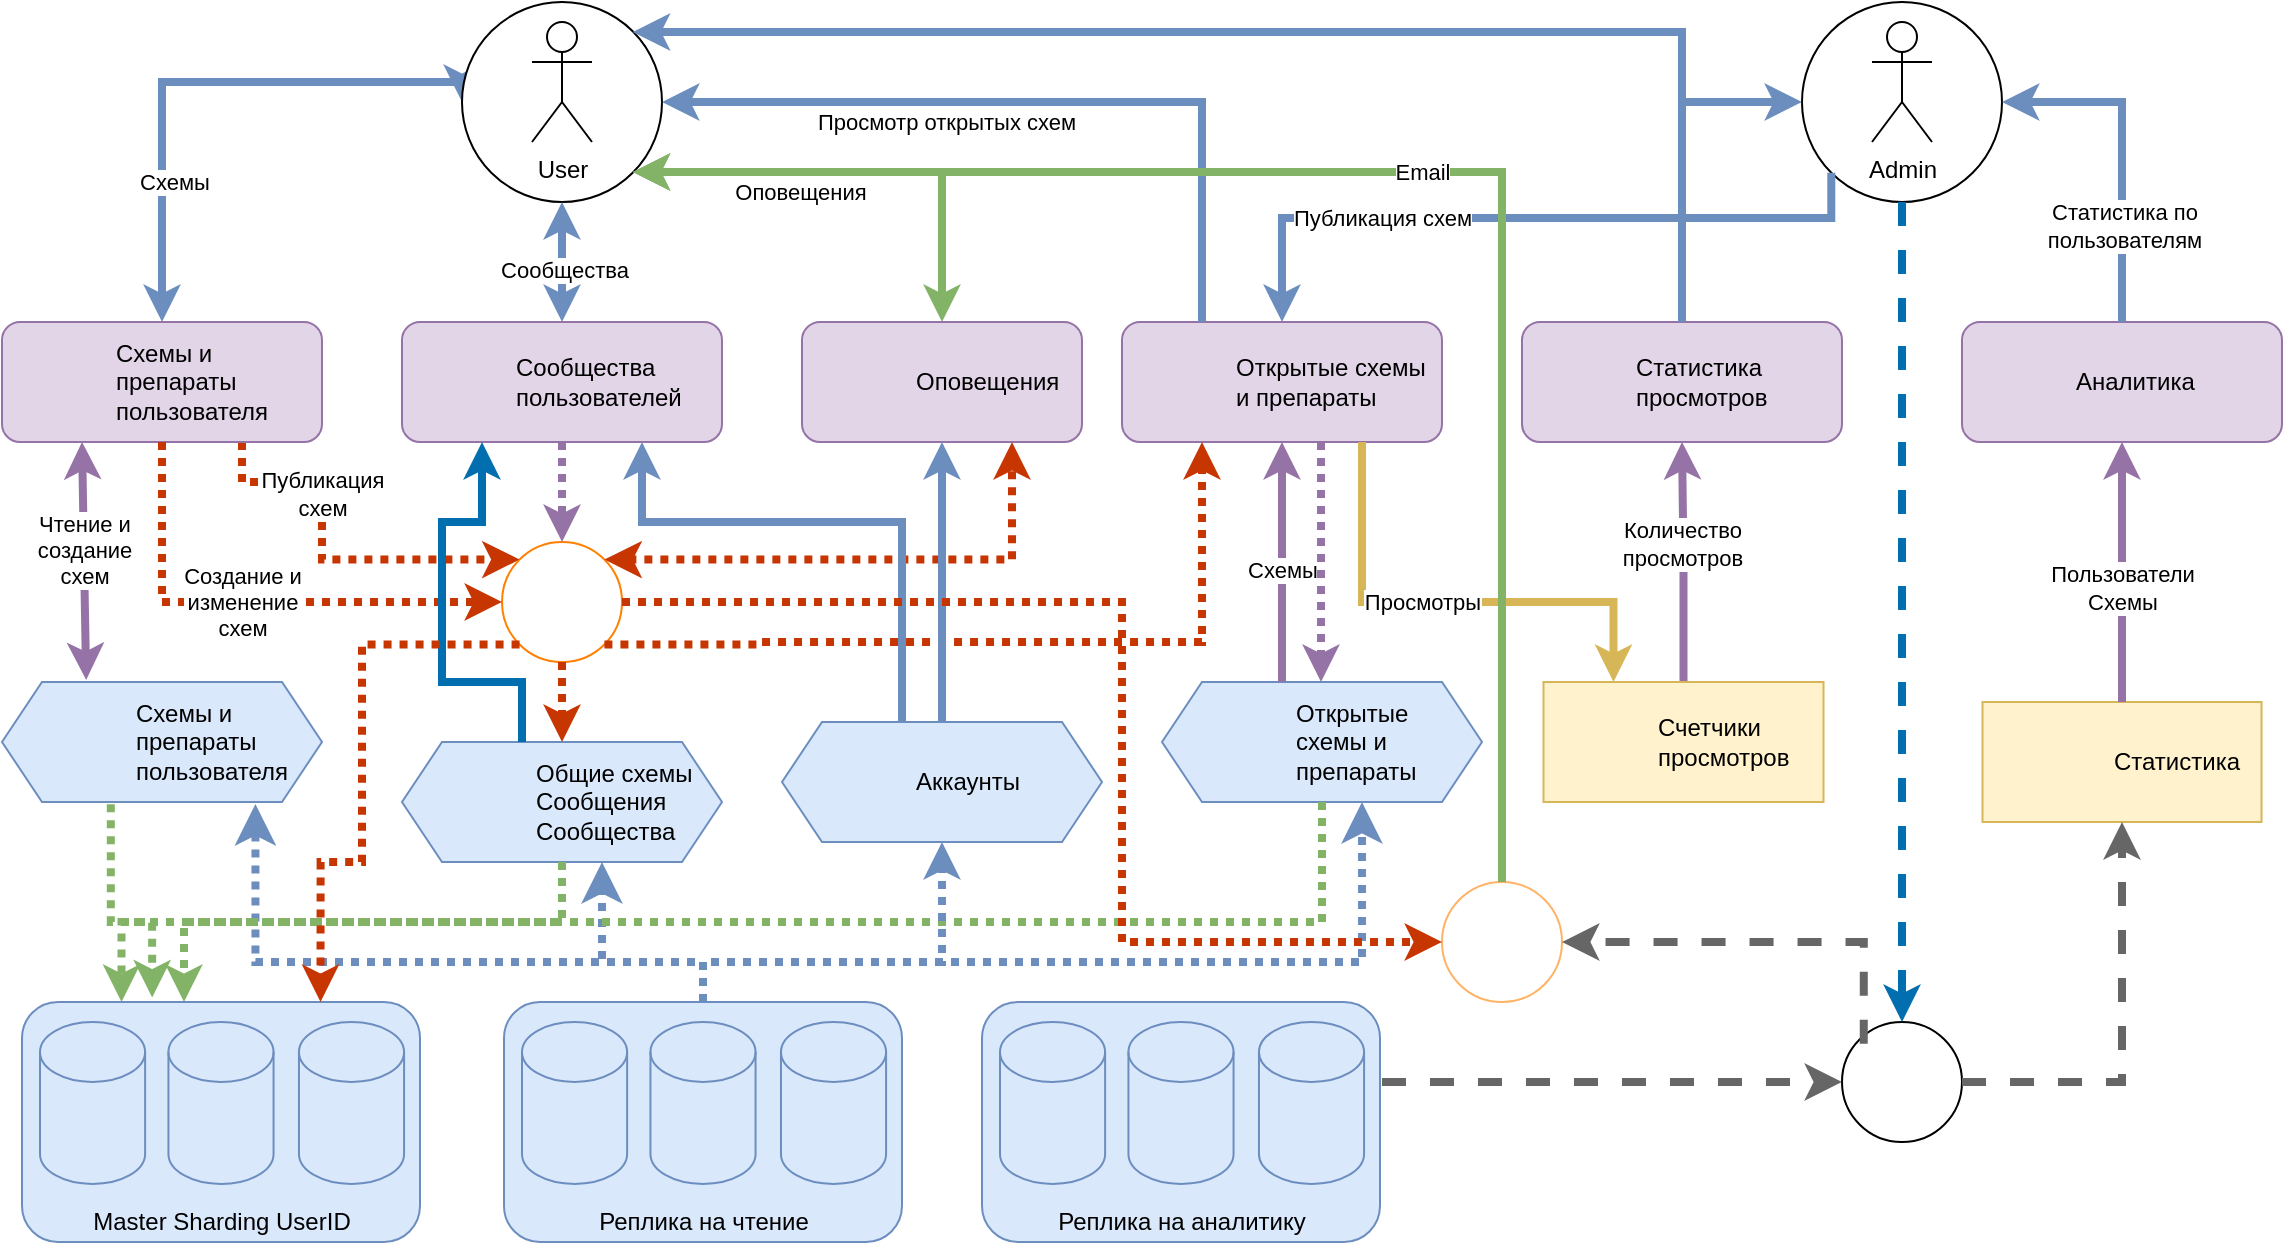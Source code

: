 <mxfile version="21.6.8" type="device" pages="4">
  <diagram name="Page-1" id="q-ARzgoAae-MjoLzb_5H">
    <mxGraphModel dx="954" dy="611" grid="1" gridSize="10" guides="1" tooltips="1" connect="1" arrows="1" fold="1" page="1" pageScale="1" pageWidth="827" pageHeight="1169" math="0" shadow="0">
      <root>
        <mxCell id="0" />
        <mxCell id="1" parent="0" />
        <mxCell id="5VuOCVOYMruQExuFPeUD-14" value="" style="endArrow=classic;startArrow=classic;html=1;rounded=0;fillColor=#dae8fc;strokeColor=#6c8ebf;strokeWidth=4;edgeStyle=elbowEdgeStyle;elbow=vertical;exitX=0.5;exitY=0;exitDx=0;exitDy=0;entryX=0;entryY=0.5;entryDx=0;entryDy=0;" parent="1" source="5VuOCVOYMruQExuFPeUD-1" target="bzseXNhNI2h8bk_qoodc-21" edge="1">
          <mxGeometry width="100" height="100" relative="1" as="geometry">
            <mxPoint x="210" y="190" as="sourcePoint" />
            <mxPoint x="430" as="targetPoint" />
            <Array as="points">
              <mxPoint x="350" y="40" />
            </Array>
          </mxGeometry>
        </mxCell>
        <mxCell id="5VuOCVOYMruQExuFPeUD-15" value="Схемы" style="edgeLabel;html=1;align=center;verticalAlign=middle;resizable=0;points=[];" parent="5VuOCVOYMruQExuFPeUD-14" vertex="1" connectable="0">
          <mxGeometry x="0.183" y="3" relative="1" as="geometry">
            <mxPoint x="-40" y="53" as="offset" />
          </mxGeometry>
        </mxCell>
        <mxCell id="5VuOCVOYMruQExuFPeUD-36" value="" style="group" parent="1" vertex="1" connectable="0">
          <mxGeometry x="760" y="160" width="160" height="60" as="geometry" />
        </mxCell>
        <mxCell id="5VuOCVOYMruQExuFPeUD-37" value="Открытые схемы и препараты" style="rounded=1;whiteSpace=wrap;html=1;fillColor=#e1d5e7;strokeColor=#9673a6;align=left;spacingLeft=55;" parent="5VuOCVOYMruQExuFPeUD-36" vertex="1">
          <mxGeometry width="160" height="60" as="geometry" />
        </mxCell>
        <mxCell id="p6ziI8_iPUZ4BZc-ku1B-19" value="" style="shape=image;verticalLabelPosition=bottom;labelBackgroundColor=default;verticalAlign=top;aspect=fixed;imageAspect=0;image=https://upload.wikimedia.org/wikipedia/commons/thumb/7/7d/Microsoft_.NET_logo.svg/2048px-Microsoft_.NET_logo.svg.png;" parent="5VuOCVOYMruQExuFPeUD-36" vertex="1">
          <mxGeometry x="10.0" y="10" width="40" height="40" as="geometry" />
        </mxCell>
        <mxCell id="bzseXNhNI2h8bk_qoodc-6" value="" style="endArrow=classic;startArrow=classic;html=1;rounded=0;entryX=0.25;entryY=1;entryDx=0;entryDy=0;fillColor=#e1d5e7;strokeColor=#9673a6;strokeWidth=4;endFill=1;startFill=1;exitX=0.263;exitY=-0.017;exitDx=0;exitDy=0;exitPerimeter=0;" parent="1" source="5VuOCVOYMruQExuFPeUD-16" target="5VuOCVOYMruQExuFPeUD-1" edge="1">
          <mxGeometry width="50" height="50" relative="1" as="geometry">
            <mxPoint x="550" y="450" as="sourcePoint" />
            <mxPoint x="600" y="400" as="targetPoint" />
          </mxGeometry>
        </mxCell>
        <mxCell id="p6ziI8_iPUZ4BZc-ku1B-29" value="Чтение и &lt;br&gt;создание&lt;br&gt;схем" style="edgeLabel;html=1;align=center;verticalAlign=middle;resizable=0;points=[];" parent="bzseXNhNI2h8bk_qoodc-6" vertex="1" connectable="0">
          <mxGeometry x="0.283" y="-1" relative="1" as="geometry">
            <mxPoint x="-1" y="11" as="offset" />
          </mxGeometry>
        </mxCell>
        <mxCell id="bzseXNhNI2h8bk_qoodc-15" value="" style="group" parent="1" vertex="1" connectable="0">
          <mxGeometry x="400" y="370" width="160" height="60" as="geometry" />
        </mxCell>
        <mxCell id="bzseXNhNI2h8bk_qoodc-8" value="Общие схемы&lt;br&gt;Сообщения&lt;br&gt;Сообщества" style="shape=hexagon;perimeter=hexagonPerimeter2;whiteSpace=wrap;html=1;fixedSize=1;fillColor=#dae8fc;strokeColor=#6c8ebf;spacingLeft=65;align=left;" parent="bzseXNhNI2h8bk_qoodc-15" vertex="1">
          <mxGeometry width="160" height="60" as="geometry" />
        </mxCell>
        <mxCell id="p6ziI8_iPUZ4BZc-ku1B-28" value="" style="shape=image;verticalLabelPosition=bottom;labelBackgroundColor=default;verticalAlign=top;aspect=fixed;imageAspect=0;image=https://upload.wikimedia.org/wikipedia/ru/2/27/Logo-Tarantool-2023.png;" parent="bzseXNhNI2h8bk_qoodc-15" vertex="1">
          <mxGeometry x="20" y="10" width="40" height="40" as="geometry" />
        </mxCell>
        <mxCell id="bzseXNhNI2h8bk_qoodc-20" value="" style="group" parent="1" vertex="1" connectable="0">
          <mxGeometry x="780" y="340" width="160" height="60" as="geometry" />
        </mxCell>
        <mxCell id="bzseXNhNI2h8bk_qoodc-10" value="Открытые схемы и препараты" style="shape=hexagon;perimeter=hexagonPerimeter2;whiteSpace=wrap;html=1;fixedSize=1;fillColor=#dae8fc;strokeColor=#6c8ebf;spacingLeft=65;align=left;" parent="bzseXNhNI2h8bk_qoodc-20" vertex="1">
          <mxGeometry width="160" height="60" as="geometry" />
        </mxCell>
        <mxCell id="p6ziI8_iPUZ4BZc-ku1B-38" value="" style="shape=image;verticalLabelPosition=bottom;labelBackgroundColor=default;verticalAlign=top;aspect=fixed;imageAspect=0;image=https://upload.wikimedia.org/wikipedia/ru/2/27/Logo-Tarantool-2023.png;" parent="bzseXNhNI2h8bk_qoodc-20" vertex="1">
          <mxGeometry x="20" y="10" width="40" height="40" as="geometry" />
        </mxCell>
        <mxCell id="bzseXNhNI2h8bk_qoodc-22" value="" style="group" parent="1" vertex="1" connectable="0">
          <mxGeometry x="430" y="20" width="100" height="100" as="geometry" />
        </mxCell>
        <mxCell id="bzseXNhNI2h8bk_qoodc-21" value="" style="ellipse;whiteSpace=wrap;html=1;aspect=fixed;" parent="bzseXNhNI2h8bk_qoodc-22" vertex="1">
          <mxGeometry y="-20" width="100" height="100" as="geometry" />
        </mxCell>
        <mxCell id="5VuOCVOYMruQExuFPeUD-13" value="User" style="shape=umlActor;verticalLabelPosition=bottom;verticalAlign=top;html=1;outlineConnect=0;" parent="bzseXNhNI2h8bk_qoodc-22" vertex="1">
          <mxGeometry x="35" y="-10" width="30" height="60" as="geometry" />
        </mxCell>
        <mxCell id="bzseXNhNI2h8bk_qoodc-25" value="" style="endArrow=classic;startArrow=classic;html=1;rounded=0;fillColor=#dae8fc;strokeColor=#6c8ebf;exitX=0.5;exitY=0;exitDx=0;exitDy=0;entryX=0.5;entryY=1;entryDx=0;entryDy=0;edgeStyle=elbowEdgeStyle;elbow=vertical;strokeWidth=4;" parent="1" source="5VuOCVOYMruQExuFPeUD-25" target="bzseXNhNI2h8bk_qoodc-21" edge="1">
          <mxGeometry width="100" height="100" relative="1" as="geometry">
            <mxPoint x="530.0" y="200.0" as="sourcePoint" />
            <mxPoint x="530" y="40" as="targetPoint" />
            <Array as="points">
              <mxPoint x="440" y="120" />
            </Array>
          </mxGeometry>
        </mxCell>
        <mxCell id="bzseXNhNI2h8bk_qoodc-26" value="Сообщества" style="edgeLabel;html=1;align=center;verticalAlign=middle;resizable=0;points=[];" parent="bzseXNhNI2h8bk_qoodc-25" vertex="1" connectable="0">
          <mxGeometry x="0.183" y="3" relative="1" as="geometry">
            <mxPoint x="4" y="9" as="offset" />
          </mxGeometry>
        </mxCell>
        <mxCell id="bzseXNhNI2h8bk_qoodc-27" value="" style="endArrow=classic;startArrow=classic;html=1;rounded=0;fillColor=#d5e8d4;strokeColor=#82b366;edgeStyle=elbowEdgeStyle;elbow=vertical;strokeWidth=4;exitX=0.5;exitY=0;exitDx=0;exitDy=0;entryX=1;entryY=1;entryDx=0;entryDy=0;" parent="1" source="p6ziI8_iPUZ4BZc-ku1B-74" target="bzseXNhNI2h8bk_qoodc-21" edge="1">
          <mxGeometry width="100" height="100" relative="1" as="geometry">
            <mxPoint x="630.0" y="200.0" as="sourcePoint" />
            <mxPoint x="510" y="50" as="targetPoint" />
            <Array as="points">
              <mxPoint x="590" y="85" />
            </Array>
          </mxGeometry>
        </mxCell>
        <mxCell id="bzseXNhNI2h8bk_qoodc-28" value="Оповещения" style="edgeLabel;html=1;align=center;verticalAlign=middle;resizable=0;points=[];" parent="bzseXNhNI2h8bk_qoodc-27" vertex="1" connectable="0">
          <mxGeometry x="0.183" y="3" relative="1" as="geometry">
            <mxPoint x="-10" y="7" as="offset" />
          </mxGeometry>
        </mxCell>
        <mxCell id="bzseXNhNI2h8bk_qoodc-65" value="" style="group" parent="1" vertex="1" connectable="0">
          <mxGeometry x="920" y="440" width="60" height="60" as="geometry" />
        </mxCell>
        <mxCell id="bzseXNhNI2h8bk_qoodc-64" value="" style="ellipse;whiteSpace=wrap;html=1;aspect=fixed;strokeColor=#FFB366;fillColor=#FFFFFF;" parent="bzseXNhNI2h8bk_qoodc-65" vertex="1">
          <mxGeometry width="60" height="60" as="geometry" />
        </mxCell>
        <mxCell id="bzseXNhNI2h8bk_qoodc-63" value="" style="shape=image;verticalLabelPosition=bottom;labelBackgroundColor=default;verticalAlign=top;aspect=fixed;imageAspect=0;image=https://cdn0.iconfinder.com/data/icons/expenses-vs-income/30/__subscription_email_fees_newsletter-64.png;" parent="bzseXNhNI2h8bk_qoodc-65" vertex="1">
          <mxGeometry x="6" y="6" width="48" height="48" as="geometry" />
        </mxCell>
        <mxCell id="bzseXNhNI2h8bk_qoodc-67" value="" style="group" parent="1" vertex="1" connectable="0">
          <mxGeometry x="450" y="270" width="60" height="60" as="geometry" />
        </mxCell>
        <mxCell id="bzseXNhNI2h8bk_qoodc-66" value="" style="ellipse;whiteSpace=wrap;html=1;aspect=fixed;strokeColor=#FF8000;fillColor=#FFFFFF;" parent="bzseXNhNI2h8bk_qoodc-67" vertex="1">
          <mxGeometry width="60" height="60" as="geometry" />
        </mxCell>
        <mxCell id="5VuOCVOYMruQExuFPeUD-32" value="" style="shape=image;verticalLabelPosition=bottom;labelBackgroundColor=default;verticalAlign=top;aspect=fixed;imageAspect=0;image=https://static-00.iconduck.com/assets.00/rabbitmq-icon-484x512-s9lfaapn.png;" parent="bzseXNhNI2h8bk_qoodc-67" vertex="1">
          <mxGeometry x="15" y="13.342" width="31.5" height="33.322" as="geometry" />
        </mxCell>
        <mxCell id="bzseXNhNI2h8bk_qoodc-70" value="" style="group" parent="1" vertex="1" connectable="0">
          <mxGeometry x="1120" y="510" width="60" height="60" as="geometry" />
        </mxCell>
        <mxCell id="bzseXNhNI2h8bk_qoodc-69" value="" style="ellipse;whiteSpace=wrap;html=1;aspect=fixed;strokeColor=#000000;fillColor=#FFFFFF;" parent="bzseXNhNI2h8bk_qoodc-70" vertex="1">
          <mxGeometry width="60" height="60" as="geometry" />
        </mxCell>
        <mxCell id="bzseXNhNI2h8bk_qoodc-68" value="" style="shape=image;verticalLabelPosition=bottom;labelBackgroundColor=default;verticalAlign=top;aspect=fixed;imageAspect=0;image=https://cdn3.iconfinder.com/data/icons/arrows-set-12/512/history-64.png;" parent="bzseXNhNI2h8bk_qoodc-70" vertex="1">
          <mxGeometry x="10.875" y="10.875" width="38.25" height="38.25" as="geometry" />
        </mxCell>
        <mxCell id="p6ziI8_iPUZ4BZc-ku1B-3" value="" style="group" parent="1" vertex="1" connectable="0">
          <mxGeometry x="1100" width="100" height="100" as="geometry" />
        </mxCell>
        <mxCell id="p6ziI8_iPUZ4BZc-ku1B-4" value="" style="ellipse;whiteSpace=wrap;html=1;aspect=fixed;" parent="p6ziI8_iPUZ4BZc-ku1B-3" vertex="1">
          <mxGeometry width="100" height="100" as="geometry" />
        </mxCell>
        <mxCell id="p6ziI8_iPUZ4BZc-ku1B-5" value="Admin" style="shape=umlActor;verticalLabelPosition=bottom;verticalAlign=top;html=1;outlineConnect=0;" parent="p6ziI8_iPUZ4BZc-ku1B-3" vertex="1">
          <mxGeometry x="35" y="10" width="30" height="60" as="geometry" />
        </mxCell>
        <mxCell id="p6ziI8_iPUZ4BZc-ku1B-90" value="Публикация&lt;br&gt;схем" style="edgeStyle=orthogonalEdgeStyle;rounded=0;orthogonalLoop=1;jettySize=auto;html=1;exitX=0.75;exitY=1;exitDx=0;exitDy=0;entryX=0;entryY=0;entryDx=0;entryDy=0;dashed=1;dashPattern=1 1;strokeWidth=4;startArrow=none;startFill=0;endArrow=classic;endFill=1;elbow=vertical;fillColor=#fa6800;strokeColor=#C73500;" parent="1" source="5VuOCVOYMruQExuFPeUD-1" target="bzseXNhNI2h8bk_qoodc-66" edge="1">
          <mxGeometry x="-0.333" relative="1" as="geometry">
            <Array as="points">
              <mxPoint x="320" y="240" />
              <mxPoint x="360" y="240" />
              <mxPoint x="360" y="279" />
            </Array>
            <mxPoint as="offset" />
          </mxGeometry>
        </mxCell>
        <mxCell id="p6ziI8_iPUZ4BZc-ku1B-23" value="" style="edgeStyle=elbowEdgeStyle;elbow=vertical;endArrow=classic;html=1;curved=0;rounded=0;dashed=1;exitX=0.34;exitY=1.018;exitDx=0;exitDy=0;exitPerimeter=0;entryX=0.327;entryY=-0.019;entryDx=0;entryDy=0;strokeWidth=4;fillColor=#d5e8d4;strokeColor=#82b366;dashPattern=1 1;entryPerimeter=0;" parent="1" source="5VuOCVOYMruQExuFPeUD-16" target="p6ziI8_iPUZ4BZc-ku1B-129" edge="1">
          <mxGeometry width="50" height="50" relative="1" as="geometry">
            <mxPoint x="530" y="490" as="sourcePoint" />
            <mxPoint x="265" y="600" as="targetPoint" />
            <Array as="points">
              <mxPoint x="280" y="460" />
            </Array>
          </mxGeometry>
        </mxCell>
        <mxCell id="p6ziI8_iPUZ4BZc-ku1B-26" value="" style="edgeStyle=elbowEdgeStyle;elbow=vertical;endArrow=classic;html=1;curved=0;rounded=0;endSize=8;startSize=8;dashed=1;dashPattern=1 1;strokeWidth=4;exitX=0.5;exitY=0;exitDx=0;exitDy=0;entryX=0.792;entryY=1.017;entryDx=0;entryDy=0;fillColor=#dae8fc;strokeColor=#6c8ebf;entryPerimeter=0;" parent="1" source="bzseXNhNI2h8bk_qoodc-44" target="5VuOCVOYMruQExuFPeUD-16" edge="1">
          <mxGeometry width="50" height="50" relative="1" as="geometry">
            <mxPoint x="320" y="520" as="sourcePoint" />
            <mxPoint x="370" y="470" as="targetPoint" />
            <Array as="points">
              <mxPoint x="430" y="480" />
            </Array>
          </mxGeometry>
        </mxCell>
        <mxCell id="p6ziI8_iPUZ4BZc-ku1B-30" value="" style="group" parent="1" vertex="1" connectable="0">
          <mxGeometry x="590" y="360" width="160" height="60" as="geometry" />
        </mxCell>
        <mxCell id="p6ziI8_iPUZ4BZc-ku1B-31" value="Аккаунты" style="shape=hexagon;perimeter=hexagonPerimeter2;whiteSpace=wrap;html=1;fixedSize=1;fillColor=#dae8fc;strokeColor=#6c8ebf;spacingLeft=65;align=left;" parent="p6ziI8_iPUZ4BZc-ku1B-30" vertex="1">
          <mxGeometry width="160" height="60" as="geometry" />
        </mxCell>
        <mxCell id="p6ziI8_iPUZ4BZc-ku1B-32" value="" style="shape=image;verticalLabelPosition=bottom;labelBackgroundColor=default;verticalAlign=top;aspect=fixed;imageAspect=0;image=https://upload.wikimedia.org/wikipedia/ru/2/27/Logo-Tarantool-2023.png;" parent="p6ziI8_iPUZ4BZc-ku1B-30" vertex="1">
          <mxGeometry x="20" y="10" width="40" height="40" as="geometry" />
        </mxCell>
        <mxCell id="p6ziI8_iPUZ4BZc-ku1B-42" value="" style="group" parent="1" vertex="1" connectable="0">
          <mxGeometry x="960" y="160" width="160" height="60" as="geometry" />
        </mxCell>
        <mxCell id="p6ziI8_iPUZ4BZc-ku1B-43" value="Статистика просмотров" style="rounded=1;whiteSpace=wrap;html=1;fillColor=#e1d5e7;strokeColor=#9673a6;align=left;spacingLeft=55;" parent="p6ziI8_iPUZ4BZc-ku1B-42" vertex="1">
          <mxGeometry width="160" height="60" as="geometry" />
        </mxCell>
        <mxCell id="p6ziI8_iPUZ4BZc-ku1B-44" value="" style="shape=image;verticalLabelPosition=bottom;labelBackgroundColor=default;verticalAlign=top;aspect=fixed;imageAspect=0;image=https://upload.wikimedia.org/wikipedia/commons/thumb/7/7d/Microsoft_.NET_logo.svg/2048px-Microsoft_.NET_logo.svg.png;" parent="p6ziI8_iPUZ4BZc-ku1B-42" vertex="1">
          <mxGeometry x="10.0" y="10" width="40" height="40" as="geometry" />
        </mxCell>
        <mxCell id="p6ziI8_iPUZ4BZc-ku1B-45" value="" style="group" parent="1" vertex="1" connectable="0">
          <mxGeometry x="1180" y="160" width="160" height="60" as="geometry" />
        </mxCell>
        <mxCell id="p6ziI8_iPUZ4BZc-ku1B-46" value="Аналитика" style="rounded=1;whiteSpace=wrap;html=1;fillColor=#e1d5e7;strokeColor=#9673a6;align=left;spacingLeft=55;" parent="p6ziI8_iPUZ4BZc-ku1B-45" vertex="1">
          <mxGeometry width="160" height="60" as="geometry" />
        </mxCell>
        <mxCell id="p6ziI8_iPUZ4BZc-ku1B-47" value="" style="shape=image;verticalLabelPosition=bottom;labelBackgroundColor=default;verticalAlign=top;aspect=fixed;imageAspect=0;image=https://upload.wikimedia.org/wikipedia/commons/thumb/7/7d/Microsoft_.NET_logo.svg/2048px-Microsoft_.NET_logo.svg.png;" parent="p6ziI8_iPUZ4BZc-ku1B-45" vertex="1">
          <mxGeometry x="10.0" y="10" width="40" height="40" as="geometry" />
        </mxCell>
        <mxCell id="p6ziI8_iPUZ4BZc-ku1B-48" value="" style="endArrow=classic;startArrow=none;html=1;rounded=0;fillColor=#dae8fc;strokeColor=#6c8ebf;exitX=0.25;exitY=0;exitDx=0;exitDy=0;edgeStyle=elbowEdgeStyle;elbow=vertical;strokeWidth=4;endFill=1;startFill=0;entryX=1;entryY=0.5;entryDx=0;entryDy=0;" parent="1" source="5VuOCVOYMruQExuFPeUD-37" target="bzseXNhNI2h8bk_qoodc-21" edge="1">
          <mxGeometry width="100" height="100" relative="1" as="geometry">
            <mxPoint x="810.0" y="160.0" as="sourcePoint" />
            <mxPoint x="530" y="30" as="targetPoint" />
            <Array as="points">
              <mxPoint x="670" y="50" />
            </Array>
          </mxGeometry>
        </mxCell>
        <mxCell id="p6ziI8_iPUZ4BZc-ku1B-49" value="Просмотр открытых схем" style="edgeLabel;html=1;align=center;verticalAlign=middle;resizable=0;points=[];" parent="p6ziI8_iPUZ4BZc-ku1B-48" vertex="1" connectable="0">
          <mxGeometry x="0.183" y="3" relative="1" as="geometry">
            <mxPoint x="-13" y="7" as="offset" />
          </mxGeometry>
        </mxCell>
        <mxCell id="p6ziI8_iPUZ4BZc-ku1B-50" value="" style="endArrow=classic;startArrow=none;html=1;rounded=0;entryX=0.5;entryY=1;entryDx=0;entryDy=0;fillColor=#e1d5e7;strokeColor=#9673a6;strokeWidth=4;exitX=0.375;exitY=0;exitDx=0;exitDy=0;endFill=1;startFill=0;edgeStyle=elbowEdgeStyle;elbow=vertical;" parent="1" source="bzseXNhNI2h8bk_qoodc-10" target="5VuOCVOYMruQExuFPeUD-37" edge="1">
          <mxGeometry width="50" height="50" relative="1" as="geometry">
            <mxPoint x="826" y="370" as="sourcePoint" />
            <mxPoint x="826" y="290.0" as="targetPoint" />
            <Array as="points">
              <mxPoint x="800" y="320" />
              <mxPoint x="820" y="260" />
            </Array>
          </mxGeometry>
        </mxCell>
        <mxCell id="p6ziI8_iPUZ4BZc-ku1B-51" value="Схемы" style="edgeLabel;html=1;align=center;verticalAlign=middle;resizable=0;points=[];" parent="p6ziI8_iPUZ4BZc-ku1B-50" vertex="1" connectable="0">
          <mxGeometry x="0.283" y="-1" relative="1" as="geometry">
            <mxPoint x="-1" y="21" as="offset" />
          </mxGeometry>
        </mxCell>
        <mxCell id="p6ziI8_iPUZ4BZc-ku1B-52" style="edgeStyle=elbowEdgeStyle;rounded=0;orthogonalLoop=1;jettySize=auto;elbow=vertical;html=1;exitX=0.75;exitY=1;exitDx=0;exitDy=0;strokeWidth=4;startArrow=none;startFill=0;endArrow=classic;endFill=1;fillColor=#fff2cc;strokeColor=#d6b656;entryX=0.25;entryY=0;entryDx=0;entryDy=0;" parent="1" source="5VuOCVOYMruQExuFPeUD-37" target="p6ziI8_iPUZ4BZc-ku1B-58" edge="1">
          <mxGeometry relative="1" as="geometry">
            <mxPoint x="991.6" y="469.35" as="targetPoint" />
            <Array as="points">
              <mxPoint x="960" y="300" />
            </Array>
          </mxGeometry>
        </mxCell>
        <mxCell id="p6ziI8_iPUZ4BZc-ku1B-53" value="Просмотры" style="edgeLabel;html=1;align=center;verticalAlign=middle;resizable=0;points=[];" parent="p6ziI8_iPUZ4BZc-ku1B-52" vertex="1" connectable="0">
          <mxGeometry x="-0.189" relative="1" as="geometry">
            <mxPoint x="10" as="offset" />
          </mxGeometry>
        </mxCell>
        <mxCell id="p6ziI8_iPUZ4BZc-ku1B-54" style="edgeStyle=elbowEdgeStyle;rounded=0;orthogonalLoop=1;jettySize=auto;elbow=vertical;html=1;entryX=0.5;entryY=1;entryDx=0;entryDy=0;strokeWidth=4;startArrow=none;startFill=0;endArrow=classic;endFill=1;fillColor=#e1d5e7;strokeColor=#9673a6;" parent="1" source="p6ziI8_iPUZ4BZc-ku1B-58" target="p6ziI8_iPUZ4BZc-ku1B-43" edge="1">
          <mxGeometry relative="1" as="geometry">
            <mxPoint x="1048.4" y="469.35" as="sourcePoint" />
          </mxGeometry>
        </mxCell>
        <mxCell id="p6ziI8_iPUZ4BZc-ku1B-55" value="Количество &lt;br&gt;просмотров" style="edgeLabel;html=1;align=center;verticalAlign=middle;resizable=0;points=[];" parent="p6ziI8_iPUZ4BZc-ku1B-54" vertex="1" connectable="0">
          <mxGeometry x="0.35" y="-1" relative="1" as="geometry">
            <mxPoint x="-1" y="11" as="offset" />
          </mxGeometry>
        </mxCell>
        <mxCell id="p6ziI8_iPUZ4BZc-ku1B-59" value="" style="group" parent="1" vertex="1" connectable="0">
          <mxGeometry x="970.75" y="340" width="140" height="60" as="geometry" />
        </mxCell>
        <mxCell id="p6ziI8_iPUZ4BZc-ku1B-58" value="Счетчики просмотров" style="rounded=0;whiteSpace=wrap;html=1;fillColor=#fff2cc;strokeColor=#d6b656;spacingLeft=55;align=left;" parent="p6ziI8_iPUZ4BZc-ku1B-59" vertex="1">
          <mxGeometry width="140" height="60" as="geometry" />
        </mxCell>
        <mxCell id="p6ziI8_iPUZ4BZc-ku1B-57" value="" style="shape=image;verticalLabelPosition=bottom;labelBackgroundColor=default;verticalAlign=top;aspect=fixed;imageAspect=0;image=https://upload.wikimedia.org/wikipedia/commons/thumb/3/38/Prometheus_software_logo.svg/2066px-Prometheus_software_logo.svg.png;" parent="p6ziI8_iPUZ4BZc-ku1B-59" vertex="1">
          <mxGeometry x="10" y="10.55" width="39.28" height="38.91" as="geometry" />
        </mxCell>
        <mxCell id="p6ziI8_iPUZ4BZc-ku1B-62" value="" style="group" parent="1" vertex="1" connectable="0">
          <mxGeometry x="1190.25" y="350" width="139.5" height="60" as="geometry" />
        </mxCell>
        <mxCell id="p6ziI8_iPUZ4BZc-ku1B-60" value="Статистика" style="rounded=0;whiteSpace=wrap;html=1;fillColor=#fff2cc;strokeColor=#d6b656;spacingLeft=55;" parent="p6ziI8_iPUZ4BZc-ku1B-62" vertex="1">
          <mxGeometry width="139.5" height="60" as="geometry" />
        </mxCell>
        <mxCell id="p6ziI8_iPUZ4BZc-ku1B-61" value="" style="shape=image;verticalLabelPosition=bottom;labelBackgroundColor=default;verticalAlign=top;aspect=fixed;imageAspect=0;image=https://seeklogo.com/images/C/clickhouse-logo-653663F866-seeklogo.com.png;" parent="p6ziI8_iPUZ4BZc-ku1B-62" vertex="1">
          <mxGeometry x="9.5" y="10" width="44.94" height="40" as="geometry" />
        </mxCell>
        <mxCell id="p6ziI8_iPUZ4BZc-ku1B-63" style="edgeStyle=elbowEdgeStyle;rounded=0;orthogonalLoop=1;jettySize=auto;elbow=vertical;html=1;entryX=0.5;entryY=1;entryDx=0;entryDy=0;strokeWidth=4;startArrow=none;startFill=0;endArrow=classic;endFill=1;fillColor=#e1d5e7;strokeColor=#9673a6;exitX=0.5;exitY=0;exitDx=0;exitDy=0;" parent="1" source="p6ziI8_iPUZ4BZc-ku1B-60" target="p6ziI8_iPUZ4BZc-ku1B-46" edge="1">
          <mxGeometry relative="1" as="geometry">
            <mxPoint x="1190" y="470" as="sourcePoint" />
            <mxPoint x="1200.0" y="260.0" as="targetPoint" />
          </mxGeometry>
        </mxCell>
        <mxCell id="p6ziI8_iPUZ4BZc-ku1B-64" value="Пользователи&lt;br&gt;Схемы" style="edgeLabel;html=1;align=center;verticalAlign=middle;resizable=0;points=[];" parent="p6ziI8_iPUZ4BZc-ku1B-63" vertex="1" connectable="0">
          <mxGeometry x="0.35" y="-1" relative="1" as="geometry">
            <mxPoint x="-1" y="31" as="offset" />
          </mxGeometry>
        </mxCell>
        <mxCell id="p6ziI8_iPUZ4BZc-ku1B-65" value="" style="endArrow=classic;startArrow=none;html=1;rounded=0;fillColor=#dae8fc;strokeColor=#6c8ebf;exitX=0.5;exitY=0;exitDx=0;exitDy=0;edgeStyle=elbowEdgeStyle;elbow=vertical;strokeWidth=4;endFill=1;startFill=0;entryX=1;entryY=0.5;entryDx=0;entryDy=0;" parent="1" source="p6ziI8_iPUZ4BZc-ku1B-46" target="p6ziI8_iPUZ4BZc-ku1B-4" edge="1">
          <mxGeometry width="100" height="100" relative="1" as="geometry">
            <mxPoint x="1320.0" y="200.0" as="sourcePoint" />
            <mxPoint x="1200" y="-20" as="targetPoint" />
            <Array as="points">
              <mxPoint x="1240" y="50" />
            </Array>
          </mxGeometry>
        </mxCell>
        <mxCell id="p6ziI8_iPUZ4BZc-ku1B-66" value="Статистика по &lt;br&gt;пользователям" style="edgeLabel;html=1;align=center;verticalAlign=middle;resizable=0;points=[];" parent="p6ziI8_iPUZ4BZc-ku1B-65" vertex="1" connectable="0">
          <mxGeometry x="0.183" y="3" relative="1" as="geometry">
            <mxPoint x="4" y="52" as="offset" />
          </mxGeometry>
        </mxCell>
        <mxCell id="p6ziI8_iPUZ4BZc-ku1B-67" value="" style="edgeStyle=elbowEdgeStyle;elbow=vertical;endArrow=classic;html=1;curved=0;rounded=0;dashed=1;exitX=0.5;exitY=1;exitDx=0;exitDy=0;entryX=0.25;entryY=0;entryDx=0;entryDy=0;strokeWidth=4;fillColor=#d5e8d4;strokeColor=#82b366;dashPattern=1 1;" parent="1" source="bzseXNhNI2h8bk_qoodc-8" target="p6ziI8_iPUZ4BZc-ku1B-129" edge="1">
          <mxGeometry width="50" height="50" relative="1" as="geometry">
            <mxPoint x="530.0" y="440.0" as="sourcePoint" />
            <mxPoint x="265" y="600" as="targetPoint" />
            <Array as="points">
              <mxPoint x="370" y="460" />
            </Array>
          </mxGeometry>
        </mxCell>
        <mxCell id="p6ziI8_iPUZ4BZc-ku1B-68" value="" style="edgeStyle=elbowEdgeStyle;elbow=vertical;endArrow=classic;html=1;curved=0;rounded=0;endSize=8;startSize=8;dashed=1;dashPattern=1 1;strokeWidth=4;exitX=0.5;exitY=0;exitDx=0;exitDy=0;entryX=0.625;entryY=1;entryDx=0;entryDy=0;fillColor=#dae8fc;strokeColor=#6c8ebf;" parent="1" source="bzseXNhNI2h8bk_qoodc-44" target="bzseXNhNI2h8bk_qoodc-8" edge="1">
          <mxGeometry width="50" height="50" relative="1" as="geometry">
            <mxPoint x="790.37" y="650" as="sourcePoint" />
            <mxPoint x="569.62" y="450" as="targetPoint" />
            <Array as="points">
              <mxPoint x="520" y="480" />
            </Array>
          </mxGeometry>
        </mxCell>
        <mxCell id="p6ziI8_iPUZ4BZc-ku1B-72" value="" style="edgeStyle=elbowEdgeStyle;elbow=vertical;endArrow=classic;html=1;curved=0;rounded=0;endSize=8;startSize=8;dashed=1;dashPattern=1 1;strokeWidth=4;exitX=0.5;exitY=0;exitDx=0;exitDy=0;entryX=0.625;entryY=1;entryDx=0;entryDy=0;fillColor=#dae8fc;strokeColor=#6c8ebf;" parent="1" source="bzseXNhNI2h8bk_qoodc-44" target="bzseXNhNI2h8bk_qoodc-10" edge="1">
          <mxGeometry width="50" height="50" relative="1" as="geometry">
            <mxPoint x="570.5" y="610" as="sourcePoint" />
            <mxPoint x="550.0" y="410" as="targetPoint" />
            <Array as="points">
              <mxPoint x="710" y="480" />
            </Array>
          </mxGeometry>
        </mxCell>
        <mxCell id="p6ziI8_iPUZ4BZc-ku1B-73" value="" style="edgeStyle=elbowEdgeStyle;elbow=vertical;endArrow=classic;html=1;curved=0;rounded=0;dashed=1;exitX=0.5;exitY=1;exitDx=0;exitDy=0;strokeWidth=4;fillColor=#d5e8d4;strokeColor=#82b366;dashPattern=1 1;entryX=0.407;entryY=0;entryDx=0;entryDy=0;entryPerimeter=0;" parent="1" source="bzseXNhNI2h8bk_qoodc-10" target="p6ziI8_iPUZ4BZc-ku1B-129" edge="1">
          <mxGeometry width="50" height="50" relative="1" as="geometry">
            <mxPoint x="800.0" y="440" as="sourcePoint" />
            <mxPoint x="280" y="600" as="targetPoint" />
            <Array as="points">
              <mxPoint x="580" y="460" />
            </Array>
          </mxGeometry>
        </mxCell>
        <mxCell id="p6ziI8_iPUZ4BZc-ku1B-75" value="" style="group" parent="1" vertex="1" connectable="0">
          <mxGeometry x="400" y="160" width="160" height="60" as="geometry" />
        </mxCell>
        <mxCell id="5VuOCVOYMruQExuFPeUD-25" value="Сообщества пользователей" style="rounded=1;whiteSpace=wrap;html=1;fillColor=#e1d5e7;strokeColor=#9673a6;align=left;spacingLeft=55;" parent="p6ziI8_iPUZ4BZc-ku1B-75" vertex="1">
          <mxGeometry width="160" height="60" as="geometry" />
        </mxCell>
        <mxCell id="p6ziI8_iPUZ4BZc-ku1B-18" value="" style="shape=image;verticalLabelPosition=bottom;labelBackgroundColor=default;verticalAlign=top;aspect=fixed;imageAspect=0;image=https://upload.wikimedia.org/wikipedia/commons/thumb/7/7d/Microsoft_.NET_logo.svg/2048px-Microsoft_.NET_logo.svg.png;" parent="p6ziI8_iPUZ4BZc-ku1B-75" vertex="1">
          <mxGeometry x="10" y="10" width="40" height="40" as="geometry" />
        </mxCell>
        <mxCell id="p6ziI8_iPUZ4BZc-ku1B-77" value="" style="group" parent="1" vertex="1" connectable="0">
          <mxGeometry x="600" y="160" width="140" height="60" as="geometry" />
        </mxCell>
        <mxCell id="p6ziI8_iPUZ4BZc-ku1B-74" value="Оповещения" style="rounded=1;whiteSpace=wrap;html=1;fillColor=#e1d5e7;strokeColor=#9673a6;align=left;spacingLeft=55;" parent="p6ziI8_iPUZ4BZc-ku1B-77" vertex="1">
          <mxGeometry width="140" height="60" as="geometry" />
        </mxCell>
        <mxCell id="p6ziI8_iPUZ4BZc-ku1B-76" value="" style="shape=image;verticalLabelPosition=bottom;labelBackgroundColor=default;verticalAlign=top;aspect=fixed;imageAspect=0;image=https://upload.wikimedia.org/wikipedia/commons/thumb/7/7d/Microsoft_.NET_logo.svg/2048px-Microsoft_.NET_logo.svg.png;" parent="p6ziI8_iPUZ4BZc-ku1B-77" vertex="1">
          <mxGeometry x="10" y="10" width="40" height="40" as="geometry" />
        </mxCell>
        <mxCell id="p6ziI8_iPUZ4BZc-ku1B-78" style="edgeStyle=elbowEdgeStyle;rounded=0;orthogonalLoop=1;jettySize=auto;elbow=vertical;html=1;exitX=0.5;exitY=0;exitDx=0;exitDy=0;strokeWidth=4;startArrow=none;startFill=0;endArrow=classic;endFill=1;fillColor=#dae8fc;strokeColor=#6c8ebf;entryX=1;entryY=0;entryDx=0;entryDy=0;" parent="1" source="p6ziI8_iPUZ4BZc-ku1B-43" target="bzseXNhNI2h8bk_qoodc-21" edge="1">
          <mxGeometry relative="1" as="geometry">
            <mxPoint x="560" y="30" as="targetPoint" />
            <Array as="points">
              <mxPoint x="780" y="15" />
            </Array>
          </mxGeometry>
        </mxCell>
        <mxCell id="p6ziI8_iPUZ4BZc-ku1B-79" style="edgeStyle=elbowEdgeStyle;rounded=0;orthogonalLoop=1;jettySize=auto;elbow=vertical;html=1;exitX=0.5;exitY=0;exitDx=0;exitDy=0;strokeWidth=4;startArrow=none;startFill=0;endArrow=classic;endFill=1;fillColor=#dae8fc;strokeColor=#6c8ebf;entryX=0;entryY=0.5;entryDx=0;entryDy=0;" parent="1" source="p6ziI8_iPUZ4BZc-ku1B-43" target="p6ziI8_iPUZ4BZc-ku1B-4" edge="1">
          <mxGeometry relative="1" as="geometry">
            <Array as="points">
              <mxPoint x="1070" y="50" />
              <mxPoint x="1060" y="-20" />
              <mxPoint x="1070" y="-30" />
              <mxPoint x="1070" y="10" />
            </Array>
          </mxGeometry>
        </mxCell>
        <mxCell id="p6ziI8_iPUZ4BZc-ku1B-80" value="Публикация схем" style="edgeStyle=elbowEdgeStyle;rounded=0;orthogonalLoop=1;jettySize=auto;elbow=vertical;html=1;exitX=0;exitY=1;exitDx=0;exitDy=0;strokeWidth=4;startArrow=none;startFill=0;endArrow=classic;endFill=1;fillColor=#dae8fc;strokeColor=#6c8ebf;" parent="1" source="p6ziI8_iPUZ4BZc-ku1B-4" target="5VuOCVOYMruQExuFPeUD-37" edge="1">
          <mxGeometry x="0.416" relative="1" as="geometry">
            <Array as="points">
              <mxPoint x="970" y="108" />
            </Array>
            <mxPoint as="offset" />
          </mxGeometry>
        </mxCell>
        <mxCell id="p6ziI8_iPUZ4BZc-ku1B-81" style="edgeStyle=orthogonalEdgeStyle;rounded=0;orthogonalLoop=1;jettySize=auto;elbow=vertical;html=1;exitX=1.005;exitY=0.333;exitDx=0;exitDy=0;strokeWidth=4;startArrow=none;startFill=0;endArrow=classic;endFill=1;fillColor=#f5f5f5;strokeColor=#666666;dashed=1;entryX=0;entryY=0.5;entryDx=0;entryDy=0;exitPerimeter=0;" parent="1" source="p6ziI8_iPUZ4BZc-ku1B-115" target="bzseXNhNI2h8bk_qoodc-69" edge="1">
          <mxGeometry relative="1" as="geometry">
            <mxPoint x="1030" y="700" as="targetPoint" />
            <mxPoint x="960" y="640.938" as="sourcePoint" />
          </mxGeometry>
        </mxCell>
        <mxCell id="p6ziI8_iPUZ4BZc-ku1B-82" style="edgeStyle=orthogonalEdgeStyle;rounded=0;orthogonalLoop=1;jettySize=auto;html=1;entryX=0.5;entryY=1;entryDx=0;entryDy=0;dashed=1;strokeWidth=4;startArrow=none;startFill=0;endArrow=classic;endFill=1;elbow=vertical;fillColor=#f5f5f5;strokeColor=#666666;exitX=1;exitY=0.5;exitDx=0;exitDy=0;" parent="1" source="bzseXNhNI2h8bk_qoodc-69" target="p6ziI8_iPUZ4BZc-ku1B-60" edge="1">
          <mxGeometry relative="1" as="geometry">
            <mxPoint x="1150" y="700" as="sourcePoint" />
          </mxGeometry>
        </mxCell>
        <mxCell id="p6ziI8_iPUZ4BZc-ku1B-83" style="edgeStyle=orthogonalEdgeStyle;rounded=0;orthogonalLoop=1;jettySize=auto;html=1;exitX=0.5;exitY=1;exitDx=0;exitDy=0;dashed=1;strokeWidth=4;startArrow=none;startFill=0;endArrow=classic;endFill=1;elbow=vertical;fillColor=#1ba1e2;strokeColor=#006EAF;entryX=0.5;entryY=0;entryDx=0;entryDy=0;" parent="1" source="p6ziI8_iPUZ4BZc-ku1B-4" target="bzseXNhNI2h8bk_qoodc-69" edge="1">
          <mxGeometry relative="1" as="geometry">
            <mxPoint x="1120" y="510" as="targetPoint" />
            <Array as="points">
              <mxPoint x="1150" y="480" />
              <mxPoint x="1150" y="480" />
            </Array>
          </mxGeometry>
        </mxCell>
        <mxCell id="p6ziI8_iPUZ4BZc-ku1B-84" style="edgeStyle=orthogonalEdgeStyle;rounded=0;orthogonalLoop=1;jettySize=auto;html=1;entryX=1;entryY=0.5;entryDx=0;entryDy=0;dashed=1;strokeWidth=4;startArrow=none;startFill=0;endArrow=classic;endFill=1;elbow=vertical;fillColor=#f5f5f5;strokeColor=#666666;exitX=0;exitY=0;exitDx=0;exitDy=0;" parent="1" source="bzseXNhNI2h8bk_qoodc-68" target="bzseXNhNI2h8bk_qoodc-64" edge="1">
          <mxGeometry relative="1" as="geometry">
            <mxPoint x="1120" y="620" as="sourcePoint" />
          </mxGeometry>
        </mxCell>
        <mxCell id="p6ziI8_iPUZ4BZc-ku1B-86" style="edgeStyle=orthogonalEdgeStyle;rounded=0;orthogonalLoop=1;jettySize=auto;html=1;exitX=0.5;exitY=1;exitDx=0;exitDy=0;entryX=0.5;entryY=0;entryDx=0;entryDy=0;dashed=1;strokeWidth=4;startArrow=none;startFill=0;endArrow=classic;endFill=1;elbow=vertical;fillColor=#fa6800;strokeColor=#C73500;dashPattern=1 1;" parent="1" source="bzseXNhNI2h8bk_qoodc-66" target="bzseXNhNI2h8bk_qoodc-8" edge="1">
          <mxGeometry relative="1" as="geometry" />
        </mxCell>
        <mxCell id="p6ziI8_iPUZ4BZc-ku1B-87" style="edgeStyle=orthogonalEdgeStyle;rounded=0;orthogonalLoop=1;jettySize=auto;html=1;exitX=0.5;exitY=1;exitDx=0;exitDy=0;entryX=0.5;entryY=0;entryDx=0;entryDy=0;dashed=1;strokeWidth=4;startArrow=none;startFill=0;endArrow=classic;endFill=1;elbow=vertical;fillColor=#e1d5e7;strokeColor=#9673a6;dashPattern=1 1;" parent="1" source="5VuOCVOYMruQExuFPeUD-25" target="bzseXNhNI2h8bk_qoodc-66" edge="1">
          <mxGeometry relative="1" as="geometry" />
        </mxCell>
        <mxCell id="p6ziI8_iPUZ4BZc-ku1B-88" style="edgeStyle=orthogonalEdgeStyle;rounded=0;orthogonalLoop=1;jettySize=auto;html=1;exitX=1;exitY=0;exitDx=0;exitDy=0;entryX=0.75;entryY=1;entryDx=0;entryDy=0;dashed=1;strokeWidth=4;startArrow=classic;startFill=1;endArrow=classic;endFill=1;elbow=vertical;fillColor=#fa6800;strokeColor=#C73500;dashPattern=1 1;" parent="1" source="bzseXNhNI2h8bk_qoodc-66" target="p6ziI8_iPUZ4BZc-ku1B-74" edge="1">
          <mxGeometry relative="1" as="geometry">
            <Array as="points">
              <mxPoint x="705" y="279" />
            </Array>
          </mxGeometry>
        </mxCell>
        <mxCell id="p6ziI8_iPUZ4BZc-ku1B-91" style="edgeStyle=orthogonalEdgeStyle;rounded=0;orthogonalLoop=1;jettySize=auto;html=1;exitX=1;exitY=1;exitDx=0;exitDy=0;entryX=0.25;entryY=1;entryDx=0;entryDy=0;dashed=1;dashPattern=1 1;strokeWidth=4;startArrow=none;startFill=0;endArrow=classic;endFill=1;elbow=vertical;fillColor=#fa6800;strokeColor=#C73500;" parent="1" source="bzseXNhNI2h8bk_qoodc-66" target="5VuOCVOYMruQExuFPeUD-37" edge="1">
          <mxGeometry relative="1" as="geometry">
            <Array as="points">
              <mxPoint x="580" y="321" />
              <mxPoint x="580" y="320" />
              <mxPoint x="800" y="320" />
            </Array>
          </mxGeometry>
        </mxCell>
        <mxCell id="p6ziI8_iPUZ4BZc-ku1B-92" value="" style="group" parent="1" vertex="1" connectable="0">
          <mxGeometry x="200" y="160" width="160" height="60" as="geometry" />
        </mxCell>
        <mxCell id="5VuOCVOYMruQExuFPeUD-1" value="Схемы и препараты пользователя" style="rounded=1;whiteSpace=wrap;html=1;fillColor=#e1d5e7;strokeColor=#9673a6;align=left;spacingLeft=55;" parent="p6ziI8_iPUZ4BZc-ku1B-92" vertex="1">
          <mxGeometry width="160" height="60" as="geometry" />
        </mxCell>
        <mxCell id="p6ziI8_iPUZ4BZc-ku1B-17" value="" style="shape=image;verticalLabelPosition=bottom;labelBackgroundColor=default;verticalAlign=top;aspect=fixed;imageAspect=0;image=https://upload.wikimedia.org/wikipedia/commons/thumb/7/7d/Microsoft_.NET_logo.svg/2048px-Microsoft_.NET_logo.svg.png;" parent="p6ziI8_iPUZ4BZc-ku1B-92" vertex="1">
          <mxGeometry x="10" y="10" width="40" height="40" as="geometry" />
        </mxCell>
        <mxCell id="p6ziI8_iPUZ4BZc-ku1B-93" style="edgeStyle=orthogonalEdgeStyle;rounded=0;orthogonalLoop=1;jettySize=auto;html=1;exitX=0.5;exitY=0;exitDx=0;exitDy=0;entryX=0.5;entryY=1;entryDx=0;entryDy=0;strokeWidth=4;startArrow=none;startFill=0;endArrow=classic;endFill=1;elbow=vertical;fillColor=#dae8fc;strokeColor=#6c8ebf;" parent="1" source="p6ziI8_iPUZ4BZc-ku1B-31" target="p6ziI8_iPUZ4BZc-ku1B-74" edge="1">
          <mxGeometry relative="1" as="geometry" />
        </mxCell>
        <mxCell id="p6ziI8_iPUZ4BZc-ku1B-94" style="edgeStyle=orthogonalEdgeStyle;rounded=0;orthogonalLoop=1;jettySize=auto;html=1;exitX=0.375;exitY=0;exitDx=0;exitDy=0;entryX=0.75;entryY=1;entryDx=0;entryDy=0;strokeWidth=4;startArrow=none;startFill=0;endArrow=classic;endFill=1;elbow=vertical;fillColor=#dae8fc;strokeColor=#6c8ebf;" parent="1" source="p6ziI8_iPUZ4BZc-ku1B-31" target="5VuOCVOYMruQExuFPeUD-25" edge="1">
          <mxGeometry relative="1" as="geometry">
            <Array as="points">
              <mxPoint x="650" y="260" />
              <mxPoint x="520" y="260" />
            </Array>
          </mxGeometry>
        </mxCell>
        <mxCell id="p6ziI8_iPUZ4BZc-ku1B-126" value="" style="group" parent="1" vertex="1" connectable="0">
          <mxGeometry x="690" y="500" width="199" height="125.241" as="geometry" />
        </mxCell>
        <mxCell id="p6ziI8_iPUZ4BZc-ku1B-115" value="" style="rounded=1;whiteSpace=wrap;html=1;fillColor=#dae8fc;strokeColor=#6c8ebf;container=0;" parent="p6ziI8_iPUZ4BZc-ku1B-126" vertex="1">
          <mxGeometry width="199" height="120" as="geometry" />
        </mxCell>
        <mxCell id="p6ziI8_iPUZ4BZc-ku1B-116" value="Реплика на аналитику" style="text;html=1;strokeColor=none;fillColor=none;align=center;verticalAlign=middle;whiteSpace=wrap;rounded=0;container=0;" parent="p6ziI8_iPUZ4BZc-ku1B-126" vertex="1">
          <mxGeometry x="10" y="94.76" width="180" height="30.48" as="geometry" />
        </mxCell>
        <mxCell id="p6ziI8_iPUZ4BZc-ku1B-117" value="" style="group" parent="p6ziI8_iPUZ4BZc-ku1B-126" vertex="1" connectable="0">
          <mxGeometry x="9" y="10" width="52.56" height="80.95" as="geometry" />
        </mxCell>
        <mxCell id="p6ziI8_iPUZ4BZc-ku1B-118" value="" style="shape=cylinder3;whiteSpace=wrap;html=1;boundedLbl=1;backgroundOutline=1;size=15;fillColor=#dae8fc;strokeColor=#6c8ebf;container=0;" parent="p6ziI8_iPUZ4BZc-ku1B-117" vertex="1">
          <mxGeometry width="52.56" height="80.95" as="geometry" />
        </mxCell>
        <mxCell id="p6ziI8_iPUZ4BZc-ku1B-119" value="" style="shape=image;verticalLabelPosition=bottom;labelBackgroundColor=default;verticalAlign=top;aspect=fixed;imageAspect=0;image=https://cdn-icons-png.flaticon.com/512/5968/5968342.png;container=0;" parent="p6ziI8_iPUZ4BZc-ku1B-117" vertex="1">
          <mxGeometry x="6.28" y="38.09" width="40" height="40" as="geometry" />
        </mxCell>
        <mxCell id="p6ziI8_iPUZ4BZc-ku1B-120" value="" style="group" parent="p6ziI8_iPUZ4BZc-ku1B-126" vertex="1" connectable="0">
          <mxGeometry x="73.22" y="10" width="52.56" height="80.95" as="geometry" />
        </mxCell>
        <mxCell id="p6ziI8_iPUZ4BZc-ku1B-121" value="" style="shape=cylinder3;whiteSpace=wrap;html=1;boundedLbl=1;backgroundOutline=1;size=15;fillColor=#dae8fc;strokeColor=#6c8ebf;container=0;" parent="p6ziI8_iPUZ4BZc-ku1B-120" vertex="1">
          <mxGeometry width="52.56" height="80.95" as="geometry" />
        </mxCell>
        <mxCell id="p6ziI8_iPUZ4BZc-ku1B-122" value="" style="shape=image;verticalLabelPosition=bottom;labelBackgroundColor=default;verticalAlign=top;aspect=fixed;imageAspect=0;image=https://cdn-icons-png.flaticon.com/512/5968/5968342.png;container=0;" parent="p6ziI8_iPUZ4BZc-ku1B-120" vertex="1">
          <mxGeometry x="6.28" y="38.09" width="40" height="40" as="geometry" />
        </mxCell>
        <mxCell id="p6ziI8_iPUZ4BZc-ku1B-123" value="" style="group" parent="p6ziI8_iPUZ4BZc-ku1B-126" vertex="1" connectable="0">
          <mxGeometry x="138.48" y="10" width="52.56" height="80.95" as="geometry" />
        </mxCell>
        <mxCell id="p6ziI8_iPUZ4BZc-ku1B-124" value="" style="shape=cylinder3;whiteSpace=wrap;html=1;boundedLbl=1;backgroundOutline=1;size=15;fillColor=#dae8fc;strokeColor=#6c8ebf;container=0;" parent="p6ziI8_iPUZ4BZc-ku1B-123" vertex="1">
          <mxGeometry width="52.56" height="80.95" as="geometry" />
        </mxCell>
        <mxCell id="p6ziI8_iPUZ4BZc-ku1B-125" value="" style="shape=image;verticalLabelPosition=bottom;labelBackgroundColor=default;verticalAlign=top;aspect=fixed;imageAspect=0;image=https://cdn-icons-png.flaticon.com/512/5968/5968342.png;container=0;" parent="p6ziI8_iPUZ4BZc-ku1B-123" vertex="1">
          <mxGeometry x="6.28" y="38.09" width="40" height="40" as="geometry" />
        </mxCell>
        <mxCell id="p6ziI8_iPUZ4BZc-ku1B-127" value="" style="group" parent="1" vertex="1" connectable="0">
          <mxGeometry x="451" y="500" width="199" height="125.241" as="geometry" />
        </mxCell>
        <mxCell id="bzseXNhNI2h8bk_qoodc-44" value="" style="rounded=1;whiteSpace=wrap;html=1;fillColor=#dae8fc;strokeColor=#6c8ebf;container=0;" parent="p6ziI8_iPUZ4BZc-ku1B-127" vertex="1">
          <mxGeometry width="199" height="120" as="geometry" />
        </mxCell>
        <mxCell id="bzseXNhNI2h8bk_qoodc-51" value="Реплика на чтение" style="text;html=1;strokeColor=none;fillColor=none;align=center;verticalAlign=middle;whiteSpace=wrap;rounded=0;container=0;" parent="p6ziI8_iPUZ4BZc-ku1B-127" vertex="1">
          <mxGeometry x="10" y="94.76" width="180" height="30.48" as="geometry" />
        </mxCell>
        <mxCell id="p6ziI8_iPUZ4BZc-ku1B-106" value="" style="group" parent="p6ziI8_iPUZ4BZc-ku1B-127" vertex="1" connectable="0">
          <mxGeometry x="9" y="10" width="52.56" height="80.95" as="geometry" />
        </mxCell>
        <mxCell id="p6ziI8_iPUZ4BZc-ku1B-107" value="" style="shape=cylinder3;whiteSpace=wrap;html=1;boundedLbl=1;backgroundOutline=1;size=15;fillColor=#dae8fc;strokeColor=#6c8ebf;container=0;" parent="p6ziI8_iPUZ4BZc-ku1B-106" vertex="1">
          <mxGeometry width="52.56" height="80.95" as="geometry" />
        </mxCell>
        <mxCell id="p6ziI8_iPUZ4BZc-ku1B-108" value="" style="shape=image;verticalLabelPosition=bottom;labelBackgroundColor=default;verticalAlign=top;aspect=fixed;imageAspect=0;image=https://cdn-icons-png.flaticon.com/512/5968/5968342.png;container=0;" parent="p6ziI8_iPUZ4BZc-ku1B-106" vertex="1">
          <mxGeometry x="6.28" y="38.09" width="40" height="40" as="geometry" />
        </mxCell>
        <mxCell id="p6ziI8_iPUZ4BZc-ku1B-109" value="" style="group" parent="p6ziI8_iPUZ4BZc-ku1B-127" vertex="1" connectable="0">
          <mxGeometry x="73.22" y="10" width="52.56" height="80.95" as="geometry" />
        </mxCell>
        <mxCell id="p6ziI8_iPUZ4BZc-ku1B-110" value="" style="shape=cylinder3;whiteSpace=wrap;html=1;boundedLbl=1;backgroundOutline=1;size=15;fillColor=#dae8fc;strokeColor=#6c8ebf;container=0;" parent="p6ziI8_iPUZ4BZc-ku1B-109" vertex="1">
          <mxGeometry width="52.56" height="80.95" as="geometry" />
        </mxCell>
        <mxCell id="p6ziI8_iPUZ4BZc-ku1B-111" value="" style="shape=image;verticalLabelPosition=bottom;labelBackgroundColor=default;verticalAlign=top;aspect=fixed;imageAspect=0;image=https://cdn-icons-png.flaticon.com/512/5968/5968342.png;container=0;" parent="p6ziI8_iPUZ4BZc-ku1B-109" vertex="1">
          <mxGeometry x="6.28" y="38.09" width="40" height="40" as="geometry" />
        </mxCell>
        <mxCell id="p6ziI8_iPUZ4BZc-ku1B-112" value="" style="group" parent="p6ziI8_iPUZ4BZc-ku1B-127" vertex="1" connectable="0">
          <mxGeometry x="138.48" y="10" width="52.56" height="80.95" as="geometry" />
        </mxCell>
        <mxCell id="p6ziI8_iPUZ4BZc-ku1B-113" value="" style="shape=cylinder3;whiteSpace=wrap;html=1;boundedLbl=1;backgroundOutline=1;size=15;fillColor=#dae8fc;strokeColor=#6c8ebf;container=0;" parent="p6ziI8_iPUZ4BZc-ku1B-112" vertex="1">
          <mxGeometry width="52.56" height="80.95" as="geometry" />
        </mxCell>
        <mxCell id="p6ziI8_iPUZ4BZc-ku1B-114" value="" style="shape=image;verticalLabelPosition=bottom;labelBackgroundColor=default;verticalAlign=top;aspect=fixed;imageAspect=0;image=https://cdn-icons-png.flaticon.com/512/5968/5968342.png;container=0;" parent="p6ziI8_iPUZ4BZc-ku1B-112" vertex="1">
          <mxGeometry x="6.28" y="38.09" width="40" height="40" as="geometry" />
        </mxCell>
        <mxCell id="p6ziI8_iPUZ4BZc-ku1B-128" value="" style="group" parent="1" vertex="1" connectable="0">
          <mxGeometry x="210" y="500" width="199" height="125.241" as="geometry" />
        </mxCell>
        <mxCell id="p6ziI8_iPUZ4BZc-ku1B-129" value="" style="rounded=1;whiteSpace=wrap;html=1;fillColor=#dae8fc;strokeColor=#6c8ebf;container=0;" parent="p6ziI8_iPUZ4BZc-ku1B-128" vertex="1">
          <mxGeometry width="199" height="120" as="geometry" />
        </mxCell>
        <mxCell id="p6ziI8_iPUZ4BZc-ku1B-130" value="Master&amp;nbsp;Sharding UserID" style="text;html=1;strokeColor=none;fillColor=none;align=center;verticalAlign=middle;whiteSpace=wrap;rounded=0;container=0;" parent="p6ziI8_iPUZ4BZc-ku1B-128" vertex="1">
          <mxGeometry x="10" y="94.76" width="180" height="30.48" as="geometry" />
        </mxCell>
        <mxCell id="p6ziI8_iPUZ4BZc-ku1B-131" value="" style="group" parent="p6ziI8_iPUZ4BZc-ku1B-128" vertex="1" connectable="0">
          <mxGeometry x="9" y="10" width="52.56" height="80.95" as="geometry" />
        </mxCell>
        <mxCell id="p6ziI8_iPUZ4BZc-ku1B-132" value="" style="shape=cylinder3;whiteSpace=wrap;html=1;boundedLbl=1;backgroundOutline=1;size=15;fillColor=#dae8fc;strokeColor=#6c8ebf;container=0;" parent="p6ziI8_iPUZ4BZc-ku1B-131" vertex="1">
          <mxGeometry width="52.56" height="80.95" as="geometry" />
        </mxCell>
        <mxCell id="p6ziI8_iPUZ4BZc-ku1B-133" value="" style="shape=image;verticalLabelPosition=bottom;labelBackgroundColor=default;verticalAlign=top;aspect=fixed;imageAspect=0;image=https://cdn-icons-png.flaticon.com/512/5968/5968342.png;container=0;" parent="p6ziI8_iPUZ4BZc-ku1B-131" vertex="1">
          <mxGeometry x="6.28" y="38.09" width="40" height="40" as="geometry" />
        </mxCell>
        <mxCell id="p6ziI8_iPUZ4BZc-ku1B-134" value="" style="group" parent="p6ziI8_iPUZ4BZc-ku1B-128" vertex="1" connectable="0">
          <mxGeometry x="73.22" y="10" width="52.56" height="80.95" as="geometry" />
        </mxCell>
        <mxCell id="p6ziI8_iPUZ4BZc-ku1B-135" value="" style="shape=cylinder3;whiteSpace=wrap;html=1;boundedLbl=1;backgroundOutline=1;size=15;fillColor=#dae8fc;strokeColor=#6c8ebf;container=0;" parent="p6ziI8_iPUZ4BZc-ku1B-134" vertex="1">
          <mxGeometry width="52.56" height="80.95" as="geometry" />
        </mxCell>
        <mxCell id="p6ziI8_iPUZ4BZc-ku1B-136" value="" style="shape=image;verticalLabelPosition=bottom;labelBackgroundColor=default;verticalAlign=top;aspect=fixed;imageAspect=0;image=https://cdn-icons-png.flaticon.com/512/5968/5968342.png;container=0;" parent="p6ziI8_iPUZ4BZc-ku1B-134" vertex="1">
          <mxGeometry x="6.28" y="38.09" width="40" height="40" as="geometry" />
        </mxCell>
        <mxCell id="p6ziI8_iPUZ4BZc-ku1B-137" value="" style="group" parent="p6ziI8_iPUZ4BZc-ku1B-128" vertex="1" connectable="0">
          <mxGeometry x="138.48" y="10" width="52.56" height="80.95" as="geometry" />
        </mxCell>
        <mxCell id="p6ziI8_iPUZ4BZc-ku1B-138" value="" style="shape=cylinder3;whiteSpace=wrap;html=1;boundedLbl=1;backgroundOutline=1;size=15;fillColor=#dae8fc;strokeColor=#6c8ebf;container=0;" parent="p6ziI8_iPUZ4BZc-ku1B-137" vertex="1">
          <mxGeometry width="52.56" height="80.95" as="geometry" />
        </mxCell>
        <mxCell id="p6ziI8_iPUZ4BZc-ku1B-139" value="" style="shape=image;verticalLabelPosition=bottom;labelBackgroundColor=default;verticalAlign=top;aspect=fixed;imageAspect=0;image=https://cdn-icons-png.flaticon.com/512/5968/5968342.png;container=0;" parent="p6ziI8_iPUZ4BZc-ku1B-137" vertex="1">
          <mxGeometry x="6.28" y="38.09" width="40" height="40" as="geometry" />
        </mxCell>
        <mxCell id="p6ziI8_iPUZ4BZc-ku1B-140" style="edgeStyle=orthogonalEdgeStyle;rounded=0;orthogonalLoop=1;jettySize=auto;html=1;exitX=0.5;exitY=1;exitDx=0;exitDy=0;strokeWidth=4;startArrow=none;startFill=0;endArrow=classic;endFill=1;elbow=vertical;entryX=0;entryY=0.5;entryDx=0;entryDy=0;fillColor=#fa6800;strokeColor=#C73500;dashed=1;dashPattern=1 1;" parent="1" source="5VuOCVOYMruQExuFPeUD-1" target="bzseXNhNI2h8bk_qoodc-66" edge="1">
          <mxGeometry relative="1" as="geometry">
            <mxPoint x="340" y="330" as="targetPoint" />
          </mxGeometry>
        </mxCell>
        <mxCell id="p6ziI8_iPUZ4BZc-ku1B-141" value="Создание и &lt;br&gt;изменение&lt;br&gt;схем" style="edgeLabel;html=1;align=center;verticalAlign=middle;resizable=0;points=[];" parent="p6ziI8_iPUZ4BZc-ku1B-140" vertex="1" connectable="0">
          <mxGeometry x="-0.296" y="1" relative="1" as="geometry">
            <mxPoint x="32" y="1" as="offset" />
          </mxGeometry>
        </mxCell>
        <mxCell id="p6ziI8_iPUZ4BZc-ku1B-143" style="edgeStyle=orthogonalEdgeStyle;rounded=0;orthogonalLoop=1;jettySize=auto;html=1;exitX=0.375;exitY=0;exitDx=0;exitDy=0;entryX=0.25;entryY=1;entryDx=0;entryDy=0;strokeWidth=4;startArrow=none;startFill=0;endArrow=classic;endFill=1;elbow=vertical;fillColor=#1ba1e2;strokeColor=#006EAF;" parent="1" source="bzseXNhNI2h8bk_qoodc-8" target="5VuOCVOYMruQExuFPeUD-25" edge="1">
          <mxGeometry relative="1" as="geometry">
            <Array as="points">
              <mxPoint x="460" y="340" />
              <mxPoint x="420" y="340" />
              <mxPoint x="420" y="260" />
              <mxPoint x="440" y="260" />
            </Array>
          </mxGeometry>
        </mxCell>
        <mxCell id="p6ziI8_iPUZ4BZc-ku1B-144" style="edgeStyle=orthogonalEdgeStyle;rounded=0;orthogonalLoop=1;jettySize=auto;html=1;exitX=0;exitY=1;exitDx=0;exitDy=0;entryX=0.75;entryY=0;entryDx=0;entryDy=0;strokeWidth=4;startArrow=none;startFill=0;endArrow=classic;endFill=1;elbow=vertical;fillColor=#fa6800;strokeColor=#C73500;dashed=1;dashPattern=1 1;" parent="1" source="bzseXNhNI2h8bk_qoodc-66" target="p6ziI8_iPUZ4BZc-ku1B-129" edge="1">
          <mxGeometry relative="1" as="geometry">
            <Array as="points">
              <mxPoint x="380" y="321" />
              <mxPoint x="380" y="430" />
              <mxPoint x="359" y="430" />
            </Array>
          </mxGeometry>
        </mxCell>
        <mxCell id="nBYhFKwcBBcFf55NGoSK-1" value="" style="group" parent="1" vertex="1" connectable="0">
          <mxGeometry x="200" y="340" width="160" height="60" as="geometry" />
        </mxCell>
        <mxCell id="5VuOCVOYMruQExuFPeUD-16" value="Схемы и препараты пользователя" style="shape=hexagon;perimeter=hexagonPerimeter2;whiteSpace=wrap;html=1;fixedSize=1;fillColor=#dae8fc;strokeColor=#6c8ebf;spacingLeft=65;align=left;" parent="nBYhFKwcBBcFf55NGoSK-1" vertex="1">
          <mxGeometry width="160" height="60" as="geometry" />
        </mxCell>
        <mxCell id="5VuOCVOYMruQExuFPeUD-22" value="" style="shape=image;verticalLabelPosition=bottom;labelBackgroundColor=default;verticalAlign=top;aspect=fixed;imageAspect=0;image=https://upload.wikimedia.org/wikipedia/ru/2/27/Logo-Tarantool-2023.png;" parent="nBYhFKwcBBcFf55NGoSK-1" vertex="1">
          <mxGeometry x="20" y="10" width="40" height="40" as="geometry" />
        </mxCell>
        <mxCell id="VyKwbOKKKBwH1XiF5Tum-1" value="" style="endArrow=none;startArrow=classic;html=1;rounded=0;entryX=0.5;entryY=1;entryDx=0;entryDy=0;fillColor=#e1d5e7;strokeColor=#9673a6;strokeWidth=4;exitX=0.375;exitY=0;exitDx=0;exitDy=0;endFill=0;startFill=1;edgeStyle=elbowEdgeStyle;elbow=vertical;dashed=1;dashPattern=1 1;" parent="1" edge="1">
          <mxGeometry width="50" height="50" relative="1" as="geometry">
            <mxPoint x="859.5" y="340" as="sourcePoint" />
            <mxPoint x="859.5" y="220" as="targetPoint" />
          </mxGeometry>
        </mxCell>
        <mxCell id="5HL_jFfLWnIpUladsXxE-5" style="edgeStyle=orthogonalEdgeStyle;rounded=0;orthogonalLoop=1;jettySize=auto;html=1;exitX=1;exitY=0.5;exitDx=0;exitDy=0;entryX=0;entryY=0.5;entryDx=0;entryDy=0;strokeWidth=4;startArrow=none;startFill=0;endArrow=classic;endFill=1;fillColor=#fa6800;strokeColor=#C73500;dashed=1;dashPattern=1 1;" parent="1" source="bzseXNhNI2h8bk_qoodc-66" target="bzseXNhNI2h8bk_qoodc-64" edge="1">
          <mxGeometry relative="1" as="geometry">
            <Array as="points">
              <mxPoint x="760" y="300" />
              <mxPoint x="760" y="470" />
            </Array>
          </mxGeometry>
        </mxCell>
        <mxCell id="c1SRSTq0b-4g7B3170y8-1" value="Email" style="endArrow=classic;startArrow=none;html=1;rounded=0;fillColor=#d5e8d4;strokeColor=#82b366;edgeStyle=elbowEdgeStyle;elbow=vertical;strokeWidth=4;exitX=0.5;exitY=0;exitDx=0;exitDy=0;entryX=1;entryY=1;entryDx=0;entryDy=0;startFill=0;" parent="1" source="bzseXNhNI2h8bk_qoodc-64" target="bzseXNhNI2h8bk_qoodc-21" edge="1">
          <mxGeometry width="100" height="100" relative="1" as="geometry">
            <mxPoint x="774.64" y="160" as="sourcePoint" />
            <mxPoint x="619.995" y="85.355" as="targetPoint" />
            <Array as="points">
              <mxPoint x="694.64" y="85" />
            </Array>
          </mxGeometry>
        </mxCell>
        <mxCell id="EMjzq4yUN_x-5S93ecdE-1" style="edgeStyle=orthogonalEdgeStyle;rounded=0;orthogonalLoop=1;jettySize=auto;html=1;exitX=0.5;exitY=0;exitDx=0;exitDy=0;dashed=1;dashPattern=1 1;fillColor=#dae8fc;strokeColor=#6c8ebf;strokeWidth=4;" edge="1" parent="1" source="bzseXNhNI2h8bk_qoodc-44" target="p6ziI8_iPUZ4BZc-ku1B-31">
          <mxGeometry relative="1" as="geometry">
            <Array as="points">
              <mxPoint x="551" y="480" />
              <mxPoint x="670" y="480" />
            </Array>
          </mxGeometry>
        </mxCell>
      </root>
    </mxGraphModel>
  </diagram>
  <diagram id="oQ3Lokj-Zx3yghdofmEA" name="Создание схем">
    <mxGraphModel dx="1804" dy="611" grid="1" gridSize="10" guides="1" tooltips="1" connect="1" arrows="1" fold="1" page="1" pageScale="1" pageWidth="850" pageHeight="1100" math="0" shadow="0">
      <root>
        <mxCell id="0" />
        <mxCell id="1" parent="0" />
        <mxCell id="KZ8rDLTQRfilmXhBShKL-1" value="" style="group" parent="1" vertex="1" connectable="0">
          <mxGeometry x="160" y="200" width="160" height="60" as="geometry" />
        </mxCell>
        <mxCell id="KZ8rDLTQRfilmXhBShKL-2" value="Схемы и препараты пользователя" style="rounded=1;whiteSpace=wrap;html=1;fillColor=#e1d5e7;strokeColor=#9673a6;align=left;spacingLeft=55;" parent="KZ8rDLTQRfilmXhBShKL-1" vertex="1">
          <mxGeometry width="160" height="60" as="geometry" />
        </mxCell>
        <mxCell id="KZ8rDLTQRfilmXhBShKL-3" value="" style="shape=image;verticalLabelPosition=bottom;labelBackgroundColor=default;verticalAlign=top;aspect=fixed;imageAspect=0;image=https://upload.wikimedia.org/wikipedia/commons/thumb/7/7d/Microsoft_.NET_logo.svg/2048px-Microsoft_.NET_logo.svg.png;" parent="KZ8rDLTQRfilmXhBShKL-1" vertex="1">
          <mxGeometry x="10" y="10" width="40" height="40" as="geometry" />
        </mxCell>
        <mxCell id="KZ8rDLTQRfilmXhBShKL-4" value="" style="group" parent="1" vertex="1" connectable="0">
          <mxGeometry x="40" y="200" width="80" height="80" as="geometry" />
        </mxCell>
        <mxCell id="qhqMHBX_L8FKo1WNZvNl-2" value="" style="ellipse;whiteSpace=wrap;html=1;aspect=fixed;" parent="KZ8rDLTQRfilmXhBShKL-4" vertex="1">
          <mxGeometry width="80" height="80" as="geometry" />
        </mxCell>
        <mxCell id="qhqMHBX_L8FKo1WNZvNl-3" value="User" style="shape=umlActor;verticalLabelPosition=bottom;verticalAlign=top;html=1;outlineConnect=0;" parent="KZ8rDLTQRfilmXhBShKL-4" vertex="1">
          <mxGeometry x="28" y="8" width="24" height="48" as="geometry" />
        </mxCell>
        <mxCell id="W5m9pOTQBjFmCnnQVdTr-1" value="" style="group" parent="1" vertex="1" connectable="0">
          <mxGeometry x="360" y="200" width="160" height="60" as="geometry" />
        </mxCell>
        <mxCell id="W5m9pOTQBjFmCnnQVdTr-2" value="Схемы и препараты пользователя" style="shape=hexagon;perimeter=hexagonPerimeter2;whiteSpace=wrap;html=1;fixedSize=1;fillColor=#dae8fc;strokeColor=#6c8ebf;spacingLeft=65;align=left;" parent="W5m9pOTQBjFmCnnQVdTr-1" vertex="1">
          <mxGeometry width="160" height="60" as="geometry" />
        </mxCell>
        <mxCell id="W5m9pOTQBjFmCnnQVdTr-3" value="" style="shape=image;verticalLabelPosition=bottom;labelBackgroundColor=default;verticalAlign=top;aspect=fixed;imageAspect=0;image=https://upload.wikimedia.org/wikipedia/ru/2/27/Logo-Tarantool-2023.png;" parent="W5m9pOTQBjFmCnnQVdTr-1" vertex="1">
          <mxGeometry x="20" y="10" width="40" height="40" as="geometry" />
        </mxCell>
        <mxCell id="qbpk4QE0x3Gzbx4DH-CN-1" value="" style="group" parent="1" vertex="1" connectable="0">
          <mxGeometry x="570" y="200" width="60" height="60" as="geometry" />
        </mxCell>
        <mxCell id="qbpk4QE0x3Gzbx4DH-CN-2" value="" style="ellipse;whiteSpace=wrap;html=1;aspect=fixed;strokeColor=#FF8000;fillColor=#FFFFFF;" parent="qbpk4QE0x3Gzbx4DH-CN-1" vertex="1">
          <mxGeometry width="60" height="60" as="geometry" />
        </mxCell>
        <mxCell id="qbpk4QE0x3Gzbx4DH-CN-3" value="" style="shape=image;verticalLabelPosition=bottom;labelBackgroundColor=default;verticalAlign=top;aspect=fixed;imageAspect=0;image=https://static-00.iconduck.com/assets.00/rabbitmq-icon-484x512-s9lfaapn.png;" parent="qbpk4QE0x3Gzbx4DH-CN-1" vertex="1">
          <mxGeometry x="15" y="13.342" width="31.5" height="33.322" as="geometry" />
        </mxCell>
        <mxCell id="J8Qf5-EWWXdV-UD8RZaF-1" value="" style="group" parent="1" vertex="1" connectable="0">
          <mxGeometry x="690" y="199.05" width="52.56" height="80.95" as="geometry" />
        </mxCell>
        <mxCell id="J8Qf5-EWWXdV-UD8RZaF-2" value="" style="shape=cylinder3;whiteSpace=wrap;html=1;boundedLbl=1;backgroundOutline=1;size=15;fillColor=#dae8fc;strokeColor=#6c8ebf;container=0;" parent="J8Qf5-EWWXdV-UD8RZaF-1" vertex="1">
          <mxGeometry width="52.56" height="80.95" as="geometry" />
        </mxCell>
        <mxCell id="J8Qf5-EWWXdV-UD8RZaF-3" value="" style="shape=image;verticalLabelPosition=bottom;labelBackgroundColor=default;verticalAlign=top;aspect=fixed;imageAspect=0;image=https://cdn-icons-png.flaticon.com/512/5968/5968342.png;container=0;" parent="J8Qf5-EWWXdV-UD8RZaF-1" vertex="1">
          <mxGeometry x="6.28" y="38.09" width="40" height="40" as="geometry" />
        </mxCell>
        <mxCell id="ylJKPq6Lf77vM3lvRp4k-1" value="" style="endArrow=none;html=1;rounded=0;entryX=0.5;entryY=1;entryDx=0;entryDy=0;" parent="1" target="KZ8rDLTQRfilmXhBShKL-2" edge="1">
          <mxGeometry width="50" height="50" relative="1" as="geometry">
            <mxPoint x="240" y="720" as="sourcePoint" />
            <mxPoint x="370" y="360" as="targetPoint" />
          </mxGeometry>
        </mxCell>
        <mxCell id="ylJKPq6Lf77vM3lvRp4k-2" value="" style="endArrow=none;html=1;rounded=0;entryX=0.5;entryY=1;entryDx=0;entryDy=0;" parent="1" edge="1">
          <mxGeometry width="50" height="50" relative="1" as="geometry">
            <mxPoint x="79.58" y="740" as="sourcePoint" />
            <mxPoint x="79.58" y="280" as="targetPoint" />
          </mxGeometry>
        </mxCell>
        <mxCell id="ylJKPq6Lf77vM3lvRp4k-4" value="" style="endArrow=none;html=1;rounded=0;entryX=0.5;entryY=1;entryDx=0;entryDy=0;" parent="1" edge="1">
          <mxGeometry width="50" height="50" relative="1" as="geometry">
            <mxPoint x="600.0" y="720" as="sourcePoint" />
            <mxPoint x="600.0" y="260" as="targetPoint" />
          </mxGeometry>
        </mxCell>
        <mxCell id="ylJKPq6Lf77vM3lvRp4k-5" value="" style="endArrow=none;html=1;rounded=0;entryX=0.5;entryY=1;entryDx=0;entryDy=0;" parent="1" edge="1">
          <mxGeometry width="50" height="50" relative="1" as="geometry">
            <mxPoint x="439.58" y="720" as="sourcePoint" />
            <mxPoint x="439.58" y="260" as="targetPoint" />
          </mxGeometry>
        </mxCell>
        <mxCell id="ylJKPq6Lf77vM3lvRp4k-6" value="" style="endArrow=none;html=1;rounded=0;entryX=0.5;entryY=1;entryDx=0;entryDy=0;" parent="1" edge="1">
          <mxGeometry width="50" height="50" relative="1" as="geometry">
            <mxPoint x="720.0" y="740" as="sourcePoint" />
            <mxPoint x="720.0" y="280" as="targetPoint" />
          </mxGeometry>
        </mxCell>
        <mxCell id="ylJKPq6Lf77vM3lvRp4k-8" value="CRUD схемы" style="shape=flexArrow;endArrow=classic;html=1;rounded=0;width=18.333;endSize=8.058;fillColor=#dae8fc;strokeColor=#6c8ebf;" parent="1" edge="1">
          <mxGeometry width="50" height="50" relative="1" as="geometry">
            <mxPoint x="80" y="320" as="sourcePoint" />
            <mxPoint x="240" y="320" as="targetPoint" />
            <mxPoint as="offset" />
          </mxGeometry>
        </mxCell>
        <mxCell id="ylJKPq6Lf77vM3lvRp4k-10" value="Сохранение в кеш" style="shape=flexArrow;endArrow=classic;html=1;rounded=0;width=18.333;endSize=8.058;fillColor=#dae8fc;strokeColor=#6c8ebf;" parent="1" edge="1">
          <mxGeometry width="50" height="50" relative="1" as="geometry">
            <mxPoint x="240" y="360" as="sourcePoint" />
            <mxPoint x="440" y="360" as="targetPoint" />
            <mxPoint as="offset" />
          </mxGeometry>
        </mxCell>
        <mxCell id="ylJKPq6Lf77vM3lvRp4k-11" value="Отправка на запись в базу" style="shape=flexArrow;endArrow=classic;html=1;rounded=0;width=18.333;endSize=8.058;fillColor=#dae8fc;strokeColor=#6c8ebf;" parent="1" edge="1">
          <mxGeometry width="50" height="50" relative="1" as="geometry">
            <mxPoint x="440" y="400" as="sourcePoint" />
            <mxPoint x="600" y="400" as="targetPoint" />
            <mxPoint as="offset" />
          </mxGeometry>
        </mxCell>
        <mxCell id="ylJKPq6Lf77vM3lvRp4k-12" value="Запись в базу" style="shape=flexArrow;endArrow=classic;html=1;rounded=0;width=18.333;endSize=8.058;fillColor=#dae8fc;strokeColor=#6c8ebf;" parent="1" edge="1">
          <mxGeometry width="50" height="50" relative="1" as="geometry">
            <mxPoint x="600" y="440" as="sourcePoint" />
            <mxPoint x="720" y="440" as="targetPoint" />
            <mxPoint as="offset" />
          </mxGeometry>
        </mxCell>
        <mxCell id="ylJKPq6Lf77vM3lvRp4k-15" value="OK" style="shape=flexArrow;endArrow=classic;html=1;rounded=0;fillColor=#d5e8d4;strokeColor=#82b366;width=18.333;endSize=5.833;" parent="1" edge="1">
          <mxGeometry width="50" height="50" relative="1" as="geometry">
            <mxPoint x="440" y="400" as="sourcePoint" />
            <mxPoint x="80" y="400" as="targetPoint" />
          </mxGeometry>
        </mxCell>
        <mxCell id="ylJKPq6Lf77vM3lvRp4k-17" value="" style="endArrow=none;dashed=1;html=1;dashPattern=1 3;strokeWidth=2;rounded=0;" parent="1" edge="1">
          <mxGeometry width="50" height="50" relative="1" as="geometry">
            <mxPoint x="-40" y="480" as="sourcePoint" />
            <mxPoint x="890" y="480" as="targetPoint" />
          </mxGeometry>
        </mxCell>
      </root>
    </mxGraphModel>
  </diagram>
  <diagram id="jVzHU0LZyBaNAQs_Wbu3" name="Пошаренные схемы">
    <mxGraphModel dx="954" dy="611" grid="1" gridSize="10" guides="1" tooltips="1" connect="1" arrows="1" fold="1" page="1" pageScale="1" pageWidth="850" pageHeight="1100" math="0" shadow="0">
      <root>
        <mxCell id="0" />
        <mxCell id="1" parent="0" />
        <mxCell id="mqjVFyzGwV9S2WWp52FN-1" value="" style="group" parent="1" vertex="1" connectable="0">
          <mxGeometry x="160" y="200" width="160" height="60" as="geometry" />
        </mxCell>
        <mxCell id="mqjVFyzGwV9S2WWp52FN-2" value="Схемы и препараты пользователя" style="rounded=1;whiteSpace=wrap;html=1;fillColor=#e1d5e7;strokeColor=#9673a6;align=left;spacingLeft=55;" parent="mqjVFyzGwV9S2WWp52FN-1" vertex="1">
          <mxGeometry width="160" height="60" as="geometry" />
        </mxCell>
        <mxCell id="mqjVFyzGwV9S2WWp52FN-3" value="" style="shape=image;verticalLabelPosition=bottom;labelBackgroundColor=default;verticalAlign=top;aspect=fixed;imageAspect=0;image=https://upload.wikimedia.org/wikipedia/commons/thumb/7/7d/Microsoft_.NET_logo.svg/2048px-Microsoft_.NET_logo.svg.png;" parent="mqjVFyzGwV9S2WWp52FN-1" vertex="1">
          <mxGeometry x="10" y="10" width="40" height="40" as="geometry" />
        </mxCell>
        <mxCell id="mqjVFyzGwV9S2WWp52FN-4" value="" style="group" parent="1" vertex="1" connectable="0">
          <mxGeometry x="40" y="200" width="80" height="80" as="geometry" />
        </mxCell>
        <mxCell id="mqjVFyzGwV9S2WWp52FN-5" value="" style="ellipse;whiteSpace=wrap;html=1;aspect=fixed;" parent="mqjVFyzGwV9S2WWp52FN-4" vertex="1">
          <mxGeometry width="80" height="80" as="geometry" />
        </mxCell>
        <mxCell id="mqjVFyzGwV9S2WWp52FN-6" value="User" style="shape=umlActor;verticalLabelPosition=bottom;verticalAlign=top;html=1;outlineConnect=0;" parent="mqjVFyzGwV9S2WWp52FN-4" vertex="1">
          <mxGeometry x="28" y="8" width="24" height="48" as="geometry" />
        </mxCell>
        <mxCell id="mqjVFyzGwV9S2WWp52FN-7" value="" style="group" parent="1" vertex="1" connectable="0">
          <mxGeometry x="360" y="200" width="160" height="60" as="geometry" />
        </mxCell>
        <mxCell id="mqjVFyzGwV9S2WWp52FN-8" value="Схемы и препараты пользователя" style="shape=hexagon;perimeter=hexagonPerimeter2;whiteSpace=wrap;html=1;fixedSize=1;fillColor=#dae8fc;strokeColor=#6c8ebf;spacingLeft=65;align=left;" parent="mqjVFyzGwV9S2WWp52FN-7" vertex="1">
          <mxGeometry width="160" height="60" as="geometry" />
        </mxCell>
        <mxCell id="mqjVFyzGwV9S2WWp52FN-9" value="" style="shape=image;verticalLabelPosition=bottom;labelBackgroundColor=default;verticalAlign=top;aspect=fixed;imageAspect=0;image=https://upload.wikimedia.org/wikipedia/ru/2/27/Logo-Tarantool-2023.png;" parent="mqjVFyzGwV9S2WWp52FN-7" vertex="1">
          <mxGeometry x="20" y="10" width="40" height="40" as="geometry" />
        </mxCell>
        <mxCell id="mqjVFyzGwV9S2WWp52FN-10" value="" style="group" parent="1" vertex="1" connectable="0">
          <mxGeometry x="570" y="200" width="60" height="60" as="geometry" />
        </mxCell>
        <mxCell id="mqjVFyzGwV9S2WWp52FN-11" value="" style="ellipse;whiteSpace=wrap;html=1;aspect=fixed;strokeColor=#FF8000;fillColor=#FFFFFF;" parent="mqjVFyzGwV9S2WWp52FN-10" vertex="1">
          <mxGeometry width="60" height="60" as="geometry" />
        </mxCell>
        <mxCell id="mqjVFyzGwV9S2WWp52FN-12" value="" style="shape=image;verticalLabelPosition=bottom;labelBackgroundColor=default;verticalAlign=top;aspect=fixed;imageAspect=0;image=https://static-00.iconduck.com/assets.00/rabbitmq-icon-484x512-s9lfaapn.png;" parent="mqjVFyzGwV9S2WWp52FN-10" vertex="1">
          <mxGeometry x="15" y="13.342" width="31.5" height="33.322" as="geometry" />
        </mxCell>
        <mxCell id="mqjVFyzGwV9S2WWp52FN-13" value="" style="group" parent="1" vertex="1" connectable="0">
          <mxGeometry x="690" y="199.05" width="52.56" height="80.95" as="geometry" />
        </mxCell>
        <mxCell id="mqjVFyzGwV9S2WWp52FN-14" value="" style="shape=cylinder3;whiteSpace=wrap;html=1;boundedLbl=1;backgroundOutline=1;size=15;fillColor=#dae8fc;strokeColor=#6c8ebf;container=0;" parent="mqjVFyzGwV9S2WWp52FN-13" vertex="1">
          <mxGeometry width="52.56" height="80.95" as="geometry" />
        </mxCell>
        <mxCell id="mqjVFyzGwV9S2WWp52FN-15" value="" style="shape=image;verticalLabelPosition=bottom;labelBackgroundColor=default;verticalAlign=top;aspect=fixed;imageAspect=0;image=https://cdn-icons-png.flaticon.com/512/5968/5968342.png;container=0;" parent="mqjVFyzGwV9S2WWp52FN-13" vertex="1">
          <mxGeometry x="6.28" y="38.09" width="40" height="40" as="geometry" />
        </mxCell>
        <mxCell id="mqjVFyzGwV9S2WWp52FN-16" value="" style="endArrow=none;html=1;rounded=0;entryX=0.5;entryY=1;entryDx=0;entryDy=0;" parent="1" target="mqjVFyzGwV9S2WWp52FN-2" edge="1">
          <mxGeometry width="50" height="50" relative="1" as="geometry">
            <mxPoint x="240" y="560" as="sourcePoint" />
            <mxPoint x="370" y="360" as="targetPoint" />
          </mxGeometry>
        </mxCell>
        <mxCell id="mqjVFyzGwV9S2WWp52FN-17" value="" style="endArrow=none;html=1;rounded=0;entryX=0.5;entryY=1;entryDx=0;entryDy=0;" parent="1" edge="1">
          <mxGeometry width="50" height="50" relative="1" as="geometry">
            <mxPoint x="80" y="440" as="sourcePoint" />
            <mxPoint x="79.58" y="280" as="targetPoint" />
          </mxGeometry>
        </mxCell>
        <mxCell id="mqjVFyzGwV9S2WWp52FN-18" value="" style="endArrow=none;html=1;rounded=0;entryX=0.5;entryY=1;entryDx=0;entryDy=0;" parent="1" edge="1">
          <mxGeometry width="50" height="50" relative="1" as="geometry">
            <mxPoint x="600" y="960" as="sourcePoint" />
            <mxPoint x="600" y="260" as="targetPoint" />
          </mxGeometry>
        </mxCell>
        <mxCell id="mqjVFyzGwV9S2WWp52FN-19" value="" style="endArrow=none;html=1;rounded=0;entryX=0.5;entryY=1;entryDx=0;entryDy=0;" parent="1" edge="1">
          <mxGeometry width="50" height="50" relative="1" as="geometry">
            <mxPoint x="440" y="440" as="sourcePoint" />
            <mxPoint x="439.58" y="260" as="targetPoint" />
          </mxGeometry>
        </mxCell>
        <mxCell id="mqjVFyzGwV9S2WWp52FN-20" value="" style="endArrow=none;html=1;rounded=0;entryX=0.5;entryY=1;entryDx=0;entryDy=0;" parent="1" edge="1">
          <mxGeometry width="50" height="50" relative="1" as="geometry">
            <mxPoint x="720.0" y="740" as="sourcePoint" />
            <mxPoint x="720.0" y="280" as="targetPoint" />
          </mxGeometry>
        </mxCell>
        <mxCell id="mqjVFyzGwV9S2WWp52FN-21" value="CRUD схемы" style="shape=flexArrow;endArrow=classic;html=1;rounded=0;width=18.333;endSize=8.058;fillColor=#dae8fc;strokeColor=#6c8ebf;" parent="1" edge="1">
          <mxGeometry width="50" height="50" relative="1" as="geometry">
            <mxPoint x="80" y="305" as="sourcePoint" />
            <mxPoint x="240" y="305" as="targetPoint" />
            <mxPoint as="offset" />
          </mxGeometry>
        </mxCell>
        <mxCell id="mqjVFyzGwV9S2WWp52FN-22" value="Сохранение в кеш" style="shape=flexArrow;endArrow=classic;html=1;rounded=0;width=18.333;endSize=8.058;fillColor=#dae8fc;strokeColor=#6c8ebf;" parent="1" edge="1">
          <mxGeometry width="50" height="50" relative="1" as="geometry">
            <mxPoint x="240" y="332" as="sourcePoint" />
            <mxPoint x="440" y="332" as="targetPoint" />
            <mxPoint as="offset" />
          </mxGeometry>
        </mxCell>
        <mxCell id="mqjVFyzGwV9S2WWp52FN-23" value="Отправка на запись в базу" style="shape=flexArrow;endArrow=classic;html=1;rounded=0;width=18.333;endSize=8.058;fillColor=#dae8fc;strokeColor=#6c8ebf;" parent="1" edge="1">
          <mxGeometry width="50" height="50" relative="1" as="geometry">
            <mxPoint x="440" y="366" as="sourcePoint" />
            <mxPoint x="600" y="366" as="targetPoint" />
            <mxPoint as="offset" />
          </mxGeometry>
        </mxCell>
        <mxCell id="mqjVFyzGwV9S2WWp52FN-24" value="Запись в базу" style="shape=flexArrow;endArrow=classic;html=1;rounded=0;width=18.333;endSize=8.058;fillColor=#dae8fc;strokeColor=#6c8ebf;" parent="1" edge="1">
          <mxGeometry width="50" height="50" relative="1" as="geometry">
            <mxPoint x="600" y="396" as="sourcePoint" />
            <mxPoint x="720" y="396" as="targetPoint" />
            <mxPoint as="offset" />
          </mxGeometry>
        </mxCell>
        <mxCell id="mqjVFyzGwV9S2WWp52FN-25" value="OK" style="shape=flexArrow;endArrow=classic;html=1;rounded=0;fillColor=#d5e8d4;strokeColor=#82b366;width=18.333;endSize=5.833;" parent="1" edge="1">
          <mxGeometry width="50" height="50" relative="1" as="geometry">
            <mxPoint x="440" y="366" as="sourcePoint" />
            <mxPoint x="80" y="366" as="targetPoint" />
          </mxGeometry>
        </mxCell>
        <mxCell id="mqjVFyzGwV9S2WWp52FN-26" value="" style="endArrow=none;dashed=1;html=1;dashPattern=1 3;strokeWidth=2;rounded=0;" parent="1" edge="1">
          <mxGeometry width="50" height="50" relative="1" as="geometry">
            <mxPoint x="40" y="440" as="sourcePoint" />
            <mxPoint x="1160" y="440" as="targetPoint" />
          </mxGeometry>
        </mxCell>
        <mxCell id="GkIToyhgmruGd-Fj7uVg-1" value="" style="group" parent="1" vertex="1" connectable="0">
          <mxGeometry x="800" y="200" width="160" height="60" as="geometry" />
        </mxCell>
        <mxCell id="GkIToyhgmruGd-Fj7uVg-2" value="Сообщества пользователей" style="rounded=1;whiteSpace=wrap;html=1;fillColor=#e1d5e7;strokeColor=#9673a6;align=left;spacingLeft=55;" parent="GkIToyhgmruGd-Fj7uVg-1" vertex="1">
          <mxGeometry width="160" height="60" as="geometry" />
        </mxCell>
        <mxCell id="GkIToyhgmruGd-Fj7uVg-3" value="" style="shape=image;verticalLabelPosition=bottom;labelBackgroundColor=default;verticalAlign=top;aspect=fixed;imageAspect=0;image=https://upload.wikimedia.org/wikipedia/commons/thumb/7/7d/Microsoft_.NET_logo.svg/2048px-Microsoft_.NET_logo.svg.png;" parent="GkIToyhgmruGd-Fj7uVg-1" vertex="1">
          <mxGeometry x="10" y="10" width="40" height="40" as="geometry" />
        </mxCell>
        <mxCell id="GkIToyhgmruGd-Fj7uVg-4" value="" style="endArrow=none;html=1;rounded=0;entryX=0.5;entryY=1;entryDx=0;entryDy=0;" parent="1" edge="1">
          <mxGeometry width="50" height="50" relative="1" as="geometry">
            <mxPoint x="880" y="960" as="sourcePoint" />
            <mxPoint x="879.58" y="260" as="targetPoint" />
          </mxGeometry>
        </mxCell>
        <mxCell id="GkIToyhgmruGd-Fj7uVg-5" value="Необходимо обновить кеш сообщества" style="shape=flexArrow;endArrow=classic;html=1;rounded=0;width=18.333;endSize=8.058;fillColor=#ffe6cc;strokeColor=#d79b00;" parent="1" edge="1">
          <mxGeometry width="50" height="50" relative="1" as="geometry">
            <mxPoint x="600" y="520" as="sourcePoint" />
            <mxPoint x="880" y="520" as="targetPoint" />
            <mxPoint as="offset" />
          </mxGeometry>
        </mxCell>
        <mxCell id="GkIToyhgmruGd-Fj7uVg-6" value="Читаем нужную схему" style="shape=flexArrow;endArrow=classic;html=1;rounded=0;width=18.333;endSize=8.058;fillColor=#ffe6cc;strokeColor=#d79b00;" parent="1" edge="1">
          <mxGeometry width="50" height="50" relative="1" as="geometry">
            <mxPoint x="880" y="600" as="sourcePoint" />
            <mxPoint x="720" y="600" as="targetPoint" />
            <mxPoint as="offset" />
          </mxGeometry>
        </mxCell>
        <mxCell id="GkIToyhgmruGd-Fj7uVg-7" value="Кладем в кеш сообщества" style="shape=flexArrow;endArrow=classic;html=1;rounded=0;width=18.333;endSize=8.058;fillColor=#ffe6cc;strokeColor=#d79b00;" parent="1" edge="1">
          <mxGeometry width="50" height="50" relative="1" as="geometry">
            <mxPoint x="720" y="680" as="sourcePoint" />
            <mxPoint x="440" y="680" as="targetPoint" />
            <mxPoint as="offset" />
          </mxGeometry>
        </mxCell>
        <mxCell id="BAi23xPdpPQZsWRi3tJp-4" value="" style="endArrow=none;html=1;rounded=0;" parent="1" edge="1">
          <mxGeometry width="50" height="50" relative="1" as="geometry">
            <mxPoint x="240" y="960" as="sourcePoint" />
            <mxPoint x="240" y="780" as="targetPoint" />
          </mxGeometry>
        </mxCell>
        <mxCell id="BAi23xPdpPQZsWRi3tJp-5" value="Отправляем сообщение &lt;br&gt;что пользователь &lt;br&gt;поделился схемой &lt;br&gt;с командой" style="shape=flexArrow;endArrow=classic;html=1;rounded=0;width=60;endSize=7.775;fillColor=#ffe6cc;strokeColor=#d79b00;" parent="1" edge="1">
          <mxGeometry width="50" height="50" relative="1" as="geometry">
            <mxPoint x="440" y="760" as="sourcePoint" />
            <mxPoint x="600" y="760" as="targetPoint" />
            <mxPoint as="offset" />
          </mxGeometry>
        </mxCell>
        <mxCell id="Wdt8y5-xGecqOVxbu1nm-1" value="" style="group" parent="1" vertex="1" connectable="0">
          <mxGeometry x="360" y="520" width="160" height="60" as="geometry" />
        </mxCell>
        <mxCell id="Wdt8y5-xGecqOVxbu1nm-2" value="Общие схемы&lt;br&gt;Сообщения&lt;br&gt;Сообщества" style="shape=hexagon;perimeter=hexagonPerimeter2;whiteSpace=wrap;html=1;fixedSize=1;fillColor=#dae8fc;strokeColor=#6c8ebf;spacingLeft=65;align=left;" parent="Wdt8y5-xGecqOVxbu1nm-1" vertex="1">
          <mxGeometry width="160" height="60" as="geometry" />
        </mxCell>
        <mxCell id="Wdt8y5-xGecqOVxbu1nm-3" value="" style="shape=image;verticalLabelPosition=bottom;labelBackgroundColor=default;verticalAlign=top;aspect=fixed;imageAspect=0;image=https://upload.wikimedia.org/wikipedia/ru/2/27/Logo-Tarantool-2023.png;" parent="Wdt8y5-xGecqOVxbu1nm-1" vertex="1">
          <mxGeometry x="20" y="10" width="40" height="40" as="geometry" />
        </mxCell>
        <mxCell id="ZxBTwNDyoiTRT50wrpWx-1" value="" style="group" parent="1" vertex="1" connectable="0">
          <mxGeometry x="1000" y="200" width="140" height="60" as="geometry" />
        </mxCell>
        <mxCell id="ZxBTwNDyoiTRT50wrpWx-2" value="Оповещения" style="rounded=1;whiteSpace=wrap;html=1;fillColor=#e1d5e7;strokeColor=#9673a6;align=left;spacingLeft=55;" parent="ZxBTwNDyoiTRT50wrpWx-1" vertex="1">
          <mxGeometry width="140" height="60" as="geometry" />
        </mxCell>
        <mxCell id="ZxBTwNDyoiTRT50wrpWx-3" value="" style="shape=image;verticalLabelPosition=bottom;labelBackgroundColor=default;verticalAlign=top;aspect=fixed;imageAspect=0;image=https://upload.wikimedia.org/wikipedia/commons/thumb/7/7d/Microsoft_.NET_logo.svg/2048px-Microsoft_.NET_logo.svg.png;" parent="ZxBTwNDyoiTRT50wrpWx-1" vertex="1">
          <mxGeometry x="10" y="10" width="40" height="40" as="geometry" />
        </mxCell>
        <mxCell id="ZxBTwNDyoiTRT50wrpWx-4" value="Пользователь поделился схемой с командой" style="shape=flexArrow;endArrow=classic;html=1;rounded=0;width=16.667;endSize=9.167;fillColor=#ffe6cc;strokeColor=#d79b00;" parent="1" edge="1">
          <mxGeometry width="50" height="50" relative="1" as="geometry">
            <mxPoint x="600" y="836" as="sourcePoint" />
            <mxPoint x="1080" y="836" as="targetPoint" />
            <mxPoint as="offset" />
          </mxGeometry>
        </mxCell>
        <mxCell id="ZxBTwNDyoiTRT50wrpWx-5" value="" style="endArrow=none;html=1;rounded=0;entryX=0.5;entryY=1;entryDx=0;entryDy=0;" parent="1" edge="1">
          <mxGeometry width="50" height="50" relative="1" as="geometry">
            <mxPoint x="1080" y="960" as="sourcePoint" />
            <mxPoint x="1080" y="260" as="targetPoint" />
          </mxGeometry>
        </mxCell>
        <mxCell id="ZxBTwNDyoiTRT50wrpWx-6" value="Читаем контакты членов команды" style="shape=flexArrow;endArrow=classic;html=1;rounded=0;width=18.333;endSize=8.058;fillColor=#ffe6cc;strokeColor=#d79b00;" parent="1" edge="1">
          <mxGeometry width="50" height="50" relative="1" as="geometry">
            <mxPoint x="1080" y="876" as="sourcePoint" />
            <mxPoint x="440" y="876" as="targetPoint" />
            <mxPoint as="offset" />
          </mxGeometry>
        </mxCell>
        <mxCell id="Oq57dkaN9i8HIq1HdI57-1" value="" style="group" parent="1" vertex="1" connectable="0">
          <mxGeometry x="360" y="580" width="160" height="60" as="geometry" />
        </mxCell>
        <mxCell id="Oq57dkaN9i8HIq1HdI57-2" value="Аккаунты" style="shape=hexagon;perimeter=hexagonPerimeter2;whiteSpace=wrap;html=1;fixedSize=1;fillColor=#dae8fc;strokeColor=#6c8ebf;spacingLeft=65;align=left;" parent="Oq57dkaN9i8HIq1HdI57-1" vertex="1">
          <mxGeometry width="160" height="60" as="geometry" />
        </mxCell>
        <mxCell id="Oq57dkaN9i8HIq1HdI57-3" value="" style="shape=image;verticalLabelPosition=bottom;labelBackgroundColor=default;verticalAlign=top;aspect=fixed;imageAspect=0;image=https://upload.wikimedia.org/wikipedia/ru/2/27/Logo-Tarantool-2023.png;" parent="Oq57dkaN9i8HIq1HdI57-1" vertex="1">
          <mxGeometry x="20" y="10" width="40" height="40" as="geometry" />
        </mxCell>
        <mxCell id="Oq57dkaN9i8HIq1HdI57-4" value="Отправляем email и &lt;br&gt;push сообщения" style="shape=flexArrow;endArrow=classic;html=1;rounded=0;width=38;endSize=13;fillColor=#ffe6cc;strokeColor=#d79b00;" parent="1" edge="1">
          <mxGeometry width="50" height="50" relative="1" as="geometry">
            <mxPoint x="440" y="920" as="sourcePoint" />
            <mxPoint x="240" y="920" as="targetPoint" />
            <mxPoint as="offset" />
          </mxGeometry>
        </mxCell>
        <mxCell id="RgOaiRZn8MD4YdC-VcQq-1" value="Изменилась публичная схема" style="shape=flexArrow;endArrow=none;html=1;rounded=0;width=16.667;endSize=8.058;fillColor=#ffe6cc;strokeColor=#d79b00;startArrow=block;endFill=0;startWidth=32.033;startSize=8.058;" parent="1" edge="1">
          <mxGeometry width="50" height="50" relative="1" as="geometry">
            <mxPoint x="600" y="480" as="sourcePoint" />
            <mxPoint x="240" y="480" as="targetPoint" />
            <mxPoint as="offset" />
          </mxGeometry>
        </mxCell>
        <mxCell id="HKtqt316lXBPKavEdtgP-1" value="" style="group" parent="1" vertex="1" connectable="0">
          <mxGeometry x="210" y="720" width="60" height="60" as="geometry" />
        </mxCell>
        <mxCell id="HKtqt316lXBPKavEdtgP-2" value="" style="ellipse;whiteSpace=wrap;html=1;aspect=fixed;strokeColor=#FFB366;fillColor=#FFFFFF;" parent="HKtqt316lXBPKavEdtgP-1" vertex="1">
          <mxGeometry width="60" height="60" as="geometry" />
        </mxCell>
        <mxCell id="HKtqt316lXBPKavEdtgP-3" value="" style="shape=image;verticalLabelPosition=bottom;labelBackgroundColor=default;verticalAlign=top;aspect=fixed;imageAspect=0;image=https://cdn0.iconfinder.com/data/icons/expenses-vs-income/30/__subscription_email_fees_newsletter-64.png;" parent="HKtqt316lXBPKavEdtgP-1" vertex="1">
          <mxGeometry x="6" y="6" width="48" height="48" as="geometry" />
        </mxCell>
        <mxCell id="HKtqt316lXBPKavEdtgP-4" value="" style="endArrow=none;html=1;rounded=0;" parent="1" edge="1">
          <mxGeometry width="50" height="50" relative="1" as="geometry">
            <mxPoint x="440" y="960" as="sourcePoint" />
            <mxPoint x="440" y="640" as="targetPoint" />
          </mxGeometry>
        </mxCell>
      </root>
    </mxGraphModel>
  </diagram>
  <diagram id="EB4BAaoc7Eg-WYoPr5AW" name="Публикация схемы">
    <mxGraphModel dx="1434" dy="846" grid="1" gridSize="10" guides="1" tooltips="1" connect="1" arrows="1" fold="1" page="1" pageScale="1" pageWidth="850" pageHeight="1100" math="0" shadow="0">
      <root>
        <mxCell id="0" />
        <mxCell id="1" parent="0" />
        <mxCell id="2g82osiBCCVsdHjP1pwH-1" value="" style="group" vertex="1" connectable="0" parent="1">
          <mxGeometry x="160" y="200" width="160" height="60" as="geometry" />
        </mxCell>
        <mxCell id="2g82osiBCCVsdHjP1pwH-2" value="Схемы и препараты пользователя" style="rounded=1;whiteSpace=wrap;html=1;fillColor=#e1d5e7;strokeColor=#9673a6;align=left;spacingLeft=55;" vertex="1" parent="2g82osiBCCVsdHjP1pwH-1">
          <mxGeometry width="160" height="60" as="geometry" />
        </mxCell>
        <mxCell id="2g82osiBCCVsdHjP1pwH-3" value="" style="shape=image;verticalLabelPosition=bottom;labelBackgroundColor=default;verticalAlign=top;aspect=fixed;imageAspect=0;image=https://upload.wikimedia.org/wikipedia/commons/thumb/7/7d/Microsoft_.NET_logo.svg/2048px-Microsoft_.NET_logo.svg.png;" vertex="1" parent="2g82osiBCCVsdHjP1pwH-1">
          <mxGeometry x="10" y="10" width="40" height="40" as="geometry" />
        </mxCell>
        <mxCell id="2g82osiBCCVsdHjP1pwH-4" value="" style="group" vertex="1" connectable="0" parent="1">
          <mxGeometry x="40" y="200" width="80" height="80" as="geometry" />
        </mxCell>
        <mxCell id="2g82osiBCCVsdHjP1pwH-5" value="" style="ellipse;whiteSpace=wrap;html=1;aspect=fixed;" vertex="1" parent="2g82osiBCCVsdHjP1pwH-4">
          <mxGeometry width="80" height="80" as="geometry" />
        </mxCell>
        <mxCell id="2g82osiBCCVsdHjP1pwH-6" value="User" style="shape=umlActor;verticalLabelPosition=bottom;verticalAlign=top;html=1;outlineConnect=0;" vertex="1" parent="2g82osiBCCVsdHjP1pwH-4">
          <mxGeometry x="28" y="8" width="24" height="48" as="geometry" />
        </mxCell>
        <mxCell id="2g82osiBCCVsdHjP1pwH-7" value="" style="group" vertex="1" connectable="0" parent="1">
          <mxGeometry x="360" y="200" width="160" height="60" as="geometry" />
        </mxCell>
        <mxCell id="2g82osiBCCVsdHjP1pwH-8" value="Схемы и препараты пользователя" style="shape=hexagon;perimeter=hexagonPerimeter2;whiteSpace=wrap;html=1;fixedSize=1;fillColor=#dae8fc;strokeColor=#6c8ebf;spacingLeft=65;align=left;" vertex="1" parent="2g82osiBCCVsdHjP1pwH-7">
          <mxGeometry width="160" height="60" as="geometry" />
        </mxCell>
        <mxCell id="2g82osiBCCVsdHjP1pwH-9" value="" style="shape=image;verticalLabelPosition=bottom;labelBackgroundColor=default;verticalAlign=top;aspect=fixed;imageAspect=0;image=https://upload.wikimedia.org/wikipedia/ru/2/27/Logo-Tarantool-2023.png;" vertex="1" parent="2g82osiBCCVsdHjP1pwH-7">
          <mxGeometry x="20" y="10" width="40" height="40" as="geometry" />
        </mxCell>
        <mxCell id="2g82osiBCCVsdHjP1pwH-10" value="" style="group" vertex="1" connectable="0" parent="1">
          <mxGeometry x="570" y="200" width="60" height="60" as="geometry" />
        </mxCell>
        <mxCell id="2g82osiBCCVsdHjP1pwH-11" value="" style="ellipse;whiteSpace=wrap;html=1;aspect=fixed;strokeColor=#FF8000;fillColor=#FFFFFF;" vertex="1" parent="2g82osiBCCVsdHjP1pwH-10">
          <mxGeometry width="60" height="60" as="geometry" />
        </mxCell>
        <mxCell id="2g82osiBCCVsdHjP1pwH-12" value="" style="shape=image;verticalLabelPosition=bottom;labelBackgroundColor=default;verticalAlign=top;aspect=fixed;imageAspect=0;image=https://static-00.iconduck.com/assets.00/rabbitmq-icon-484x512-s9lfaapn.png;" vertex="1" parent="2g82osiBCCVsdHjP1pwH-10">
          <mxGeometry x="15" y="13.342" width="31.5" height="33.322" as="geometry" />
        </mxCell>
        <mxCell id="2g82osiBCCVsdHjP1pwH-13" value="" style="group" vertex="1" connectable="0" parent="1">
          <mxGeometry x="690" y="199.05" width="52.56" height="80.95" as="geometry" />
        </mxCell>
        <mxCell id="2g82osiBCCVsdHjP1pwH-14" value="" style="shape=cylinder3;whiteSpace=wrap;html=1;boundedLbl=1;backgroundOutline=1;size=15;fillColor=#dae8fc;strokeColor=#6c8ebf;container=0;" vertex="1" parent="2g82osiBCCVsdHjP1pwH-13">
          <mxGeometry width="52.56" height="80.95" as="geometry" />
        </mxCell>
        <mxCell id="2g82osiBCCVsdHjP1pwH-15" value="" style="shape=image;verticalLabelPosition=bottom;labelBackgroundColor=default;verticalAlign=top;aspect=fixed;imageAspect=0;image=https://cdn-icons-png.flaticon.com/512/5968/5968342.png;container=0;" vertex="1" parent="2g82osiBCCVsdHjP1pwH-13">
          <mxGeometry x="6.28" y="38.09" width="40" height="40" as="geometry" />
        </mxCell>
        <mxCell id="2g82osiBCCVsdHjP1pwH-16" value="" style="endArrow=none;html=1;rounded=0;entryX=0.5;entryY=1;entryDx=0;entryDy=0;" edge="1" parent="1" target="2g82osiBCCVsdHjP1pwH-2">
          <mxGeometry width="50" height="50" relative="1" as="geometry">
            <mxPoint x="240" y="720" as="sourcePoint" />
            <mxPoint x="370" y="360" as="targetPoint" />
          </mxGeometry>
        </mxCell>
        <mxCell id="2g82osiBCCVsdHjP1pwH-17" value="" style="endArrow=none;html=1;rounded=0;entryX=0.5;entryY=1;entryDx=0;entryDy=0;" edge="1" parent="1">
          <mxGeometry width="50" height="50" relative="1" as="geometry">
            <mxPoint x="80" y="440" as="sourcePoint" />
            <mxPoint x="79.58" y="280" as="targetPoint" />
          </mxGeometry>
        </mxCell>
        <mxCell id="2g82osiBCCVsdHjP1pwH-18" value="" style="endArrow=none;html=1;rounded=0;entryX=0.5;entryY=1;entryDx=0;entryDy=0;" edge="1" parent="1">
          <mxGeometry width="50" height="50" relative="1" as="geometry">
            <mxPoint x="600" y="720" as="sourcePoint" />
            <mxPoint x="600" y="260" as="targetPoint" />
          </mxGeometry>
        </mxCell>
        <mxCell id="2g82osiBCCVsdHjP1pwH-19" value="" style="endArrow=none;html=1;rounded=0;entryX=0.5;entryY=1;entryDx=0;entryDy=0;" edge="1" parent="1">
          <mxGeometry width="50" height="50" relative="1" as="geometry">
            <mxPoint x="440" y="720" as="sourcePoint" />
            <mxPoint x="439.58" y="260" as="targetPoint" />
          </mxGeometry>
        </mxCell>
        <mxCell id="2g82osiBCCVsdHjP1pwH-20" value="" style="endArrow=none;html=1;rounded=0;entryX=0.5;entryY=1;entryDx=0;entryDy=0;" edge="1" parent="1">
          <mxGeometry width="50" height="50" relative="1" as="geometry">
            <mxPoint x="720" y="720" as="sourcePoint" />
            <mxPoint x="720.0" y="280" as="targetPoint" />
          </mxGeometry>
        </mxCell>
        <mxCell id="2g82osiBCCVsdHjP1pwH-21" value="CRUD схемы" style="shape=flexArrow;endArrow=classic;html=1;rounded=0;width=18.333;endSize=8.058;fillColor=#dae8fc;strokeColor=#6c8ebf;" edge="1" parent="1">
          <mxGeometry width="50" height="50" relative="1" as="geometry">
            <mxPoint x="80" y="305" as="sourcePoint" />
            <mxPoint x="240" y="305" as="targetPoint" />
            <mxPoint as="offset" />
          </mxGeometry>
        </mxCell>
        <mxCell id="2g82osiBCCVsdHjP1pwH-22" value="Сохранение в кеш" style="shape=flexArrow;endArrow=classic;html=1;rounded=0;width=18.333;endSize=8.058;fillColor=#dae8fc;strokeColor=#6c8ebf;" edge="1" parent="1">
          <mxGeometry width="50" height="50" relative="1" as="geometry">
            <mxPoint x="240" y="332" as="sourcePoint" />
            <mxPoint x="440" y="332" as="targetPoint" />
            <mxPoint as="offset" />
          </mxGeometry>
        </mxCell>
        <mxCell id="2g82osiBCCVsdHjP1pwH-23" value="Отправка на запись в базу" style="shape=flexArrow;endArrow=classic;html=1;rounded=0;width=18.333;endSize=8.058;fillColor=#dae8fc;strokeColor=#6c8ebf;" edge="1" parent="1">
          <mxGeometry width="50" height="50" relative="1" as="geometry">
            <mxPoint x="440" y="366" as="sourcePoint" />
            <mxPoint x="600" y="366" as="targetPoint" />
            <mxPoint as="offset" />
          </mxGeometry>
        </mxCell>
        <mxCell id="2g82osiBCCVsdHjP1pwH-24" value="Запись в базу" style="shape=flexArrow;endArrow=classic;html=1;rounded=0;width=18.333;endSize=8.058;fillColor=#dae8fc;strokeColor=#6c8ebf;" edge="1" parent="1">
          <mxGeometry width="50" height="50" relative="1" as="geometry">
            <mxPoint x="600" y="396" as="sourcePoint" />
            <mxPoint x="720" y="396" as="targetPoint" />
            <mxPoint as="offset" />
          </mxGeometry>
        </mxCell>
        <mxCell id="2g82osiBCCVsdHjP1pwH-25" value="OK" style="shape=flexArrow;endArrow=classic;html=1;rounded=0;fillColor=#d5e8d4;strokeColor=#82b366;width=18.333;endSize=5.833;" edge="1" parent="1">
          <mxGeometry width="50" height="50" relative="1" as="geometry">
            <mxPoint x="440" y="366" as="sourcePoint" />
            <mxPoint x="80" y="366" as="targetPoint" />
          </mxGeometry>
        </mxCell>
        <mxCell id="2g82osiBCCVsdHjP1pwH-26" value="" style="endArrow=none;dashed=1;html=1;dashPattern=1 3;strokeWidth=2;rounded=0;" edge="1" parent="1">
          <mxGeometry width="50" height="50" relative="1" as="geometry">
            <mxPoint x="40" y="440" as="sourcePoint" />
            <mxPoint x="1090" y="440" as="targetPoint" />
          </mxGeometry>
        </mxCell>
        <mxCell id="2g82osiBCCVsdHjP1pwH-30" value="" style="endArrow=none;html=1;rounded=0;entryX=0.5;entryY=1;entryDx=0;entryDy=0;" edge="1" parent="1">
          <mxGeometry width="50" height="50" relative="1" as="geometry">
            <mxPoint x="880" y="720" as="sourcePoint" />
            <mxPoint x="879.58" y="260" as="targetPoint" />
          </mxGeometry>
        </mxCell>
        <mxCell id="2g82osiBCCVsdHjP1pwH-31" value="Необходимо опубликовать схему" style="shape=flexArrow;endArrow=classic;html=1;rounded=0;width=18.333;endSize=8.058;fillColor=#ffe6cc;strokeColor=#d79b00;" edge="1" parent="1">
          <mxGeometry width="50" height="50" relative="1" as="geometry">
            <mxPoint x="600" y="520" as="sourcePoint" />
            <mxPoint x="880" y="520" as="targetPoint" />
            <mxPoint as="offset" />
          </mxGeometry>
        </mxCell>
        <mxCell id="2g82osiBCCVsdHjP1pwH-32" value="Читаем нужную схему" style="shape=flexArrow;endArrow=classic;html=1;rounded=0;width=18.333;endSize=8.058;fillColor=#ffe6cc;strokeColor=#d79b00;" edge="1" parent="1">
          <mxGeometry width="50" height="50" relative="1" as="geometry">
            <mxPoint x="880" y="600" as="sourcePoint" />
            <mxPoint x="720" y="600" as="targetPoint" />
            <mxPoint as="offset" />
          </mxGeometry>
        </mxCell>
        <mxCell id="2g82osiBCCVsdHjP1pwH-33" value="Кладем в кеш опубликованных схем" style="shape=flexArrow;endArrow=classic;html=1;rounded=0;width=18.333;endSize=8.058;fillColor=#ffe6cc;strokeColor=#d79b00;" edge="1" parent="1">
          <mxGeometry width="50" height="50" relative="1" as="geometry">
            <mxPoint x="720" y="640" as="sourcePoint" />
            <mxPoint x="440" y="640" as="targetPoint" />
            <mxPoint as="offset" />
          </mxGeometry>
        </mxCell>
        <mxCell id="2g82osiBCCVsdHjP1pwH-52" value="Необходимо опубликовать схему по QR-коду" style="shape=flexArrow;endArrow=none;html=1;rounded=0;width=16.667;endSize=8.058;fillColor=#ffe6cc;strokeColor=#d79b00;startArrow=block;endFill=0;startWidth=32.033;startSize=8.058;" edge="1" parent="1">
          <mxGeometry width="50" height="50" relative="1" as="geometry">
            <mxPoint x="600" y="480" as="sourcePoint" />
            <mxPoint x="240" y="480" as="targetPoint" />
            <mxPoint as="offset" />
          </mxGeometry>
        </mxCell>
        <mxCell id="IpYqfHKanZ8d_-I130pf-2" value="" style="group" vertex="1" connectable="0" parent="1">
          <mxGeometry x="800" y="200" width="160" height="60" as="geometry" />
        </mxCell>
        <mxCell id="IpYqfHKanZ8d_-I130pf-3" value="Открытые схемы и препараты" style="rounded=1;whiteSpace=wrap;html=1;fillColor=#e1d5e7;strokeColor=#9673a6;align=left;spacingLeft=55;" vertex="1" parent="IpYqfHKanZ8d_-I130pf-2">
          <mxGeometry width="160" height="60" as="geometry" />
        </mxCell>
        <mxCell id="IpYqfHKanZ8d_-I130pf-4" value="" style="shape=image;verticalLabelPosition=bottom;labelBackgroundColor=default;verticalAlign=top;aspect=fixed;imageAspect=0;image=https://upload.wikimedia.org/wikipedia/commons/thumb/7/7d/Microsoft_.NET_logo.svg/2048px-Microsoft_.NET_logo.svg.png;" vertex="1" parent="IpYqfHKanZ8d_-I130pf-2">
          <mxGeometry x="10.0" y="10" width="40" height="40" as="geometry" />
        </mxCell>
        <mxCell id="hqTNTqtpxrrrx7eW0I-D-1" value="" style="group" vertex="1" connectable="0" parent="1">
          <mxGeometry x="360" y="516" width="160" height="60" as="geometry" />
        </mxCell>
        <mxCell id="hqTNTqtpxrrrx7eW0I-D-2" value="Открытые схемы и препараты" style="shape=hexagon;perimeter=hexagonPerimeter2;whiteSpace=wrap;html=1;fixedSize=1;fillColor=#dae8fc;strokeColor=#6c8ebf;spacingLeft=65;align=left;" vertex="1" parent="hqTNTqtpxrrrx7eW0I-D-1">
          <mxGeometry width="160" height="60" as="geometry" />
        </mxCell>
        <mxCell id="hqTNTqtpxrrrx7eW0I-D-3" value="" style="shape=image;verticalLabelPosition=bottom;labelBackgroundColor=default;verticalAlign=top;aspect=fixed;imageAspect=0;image=https://upload.wikimedia.org/wikipedia/ru/2/27/Logo-Tarantool-2023.png;" vertex="1" parent="hqTNTqtpxrrrx7eW0I-D-1">
          <mxGeometry x="20" y="10" width="40" height="40" as="geometry" />
        </mxCell>
        <mxCell id="yRZzmRF3Lu62967UHEhg-1" value="" style="group" vertex="1" connectable="0" parent="1">
          <mxGeometry x="1000" y="200" width="140" height="60" as="geometry" />
        </mxCell>
        <mxCell id="yRZzmRF3Lu62967UHEhg-2" value="Счетчики просмотров" style="rounded=0;whiteSpace=wrap;html=1;fillColor=#fff2cc;strokeColor=#d6b656;spacingLeft=55;align=left;" vertex="1" parent="yRZzmRF3Lu62967UHEhg-1">
          <mxGeometry width="140" height="60" as="geometry" />
        </mxCell>
        <mxCell id="yRZzmRF3Lu62967UHEhg-3" value="" style="shape=image;verticalLabelPosition=bottom;labelBackgroundColor=default;verticalAlign=top;aspect=fixed;imageAspect=0;image=https://upload.wikimedia.org/wikipedia/commons/thumb/3/38/Prometheus_software_logo.svg/2066px-Prometheus_software_logo.svg.png;" vertex="1" parent="yRZzmRF3Lu62967UHEhg-1">
          <mxGeometry x="10" y="10.55" width="39.28" height="38.91" as="geometry" />
        </mxCell>
        <mxCell id="yRZzmRF3Lu62967UHEhg-4" value="" style="endArrow=none;html=1;rounded=0;entryX=0.5;entryY=1;entryDx=0;entryDy=0;" edge="1" parent="1">
          <mxGeometry width="50" height="50" relative="1" as="geometry">
            <mxPoint x="1080" y="720" as="sourcePoint" />
            <mxPoint x="1080" y="260" as="targetPoint" />
          </mxGeometry>
        </mxCell>
        <mxCell id="yRZzmRF3Lu62967UHEhg-5" value="Создаем новый счетчик" style="shape=flexArrow;endArrow=none;html=1;rounded=0;width=16.667;endSize=8.058;fillColor=#ffe6cc;strokeColor=#d79b00;startArrow=block;endFill=0;startWidth=32.033;startSize=8.058;" edge="1" parent="1">
          <mxGeometry width="50" height="50" relative="1" as="geometry">
            <mxPoint x="1080" y="680" as="sourcePoint" />
            <mxPoint x="440" y="680" as="targetPoint" />
            <mxPoint as="offset" />
          </mxGeometry>
        </mxCell>
      </root>
    </mxGraphModel>
  </diagram>
</mxfile>
